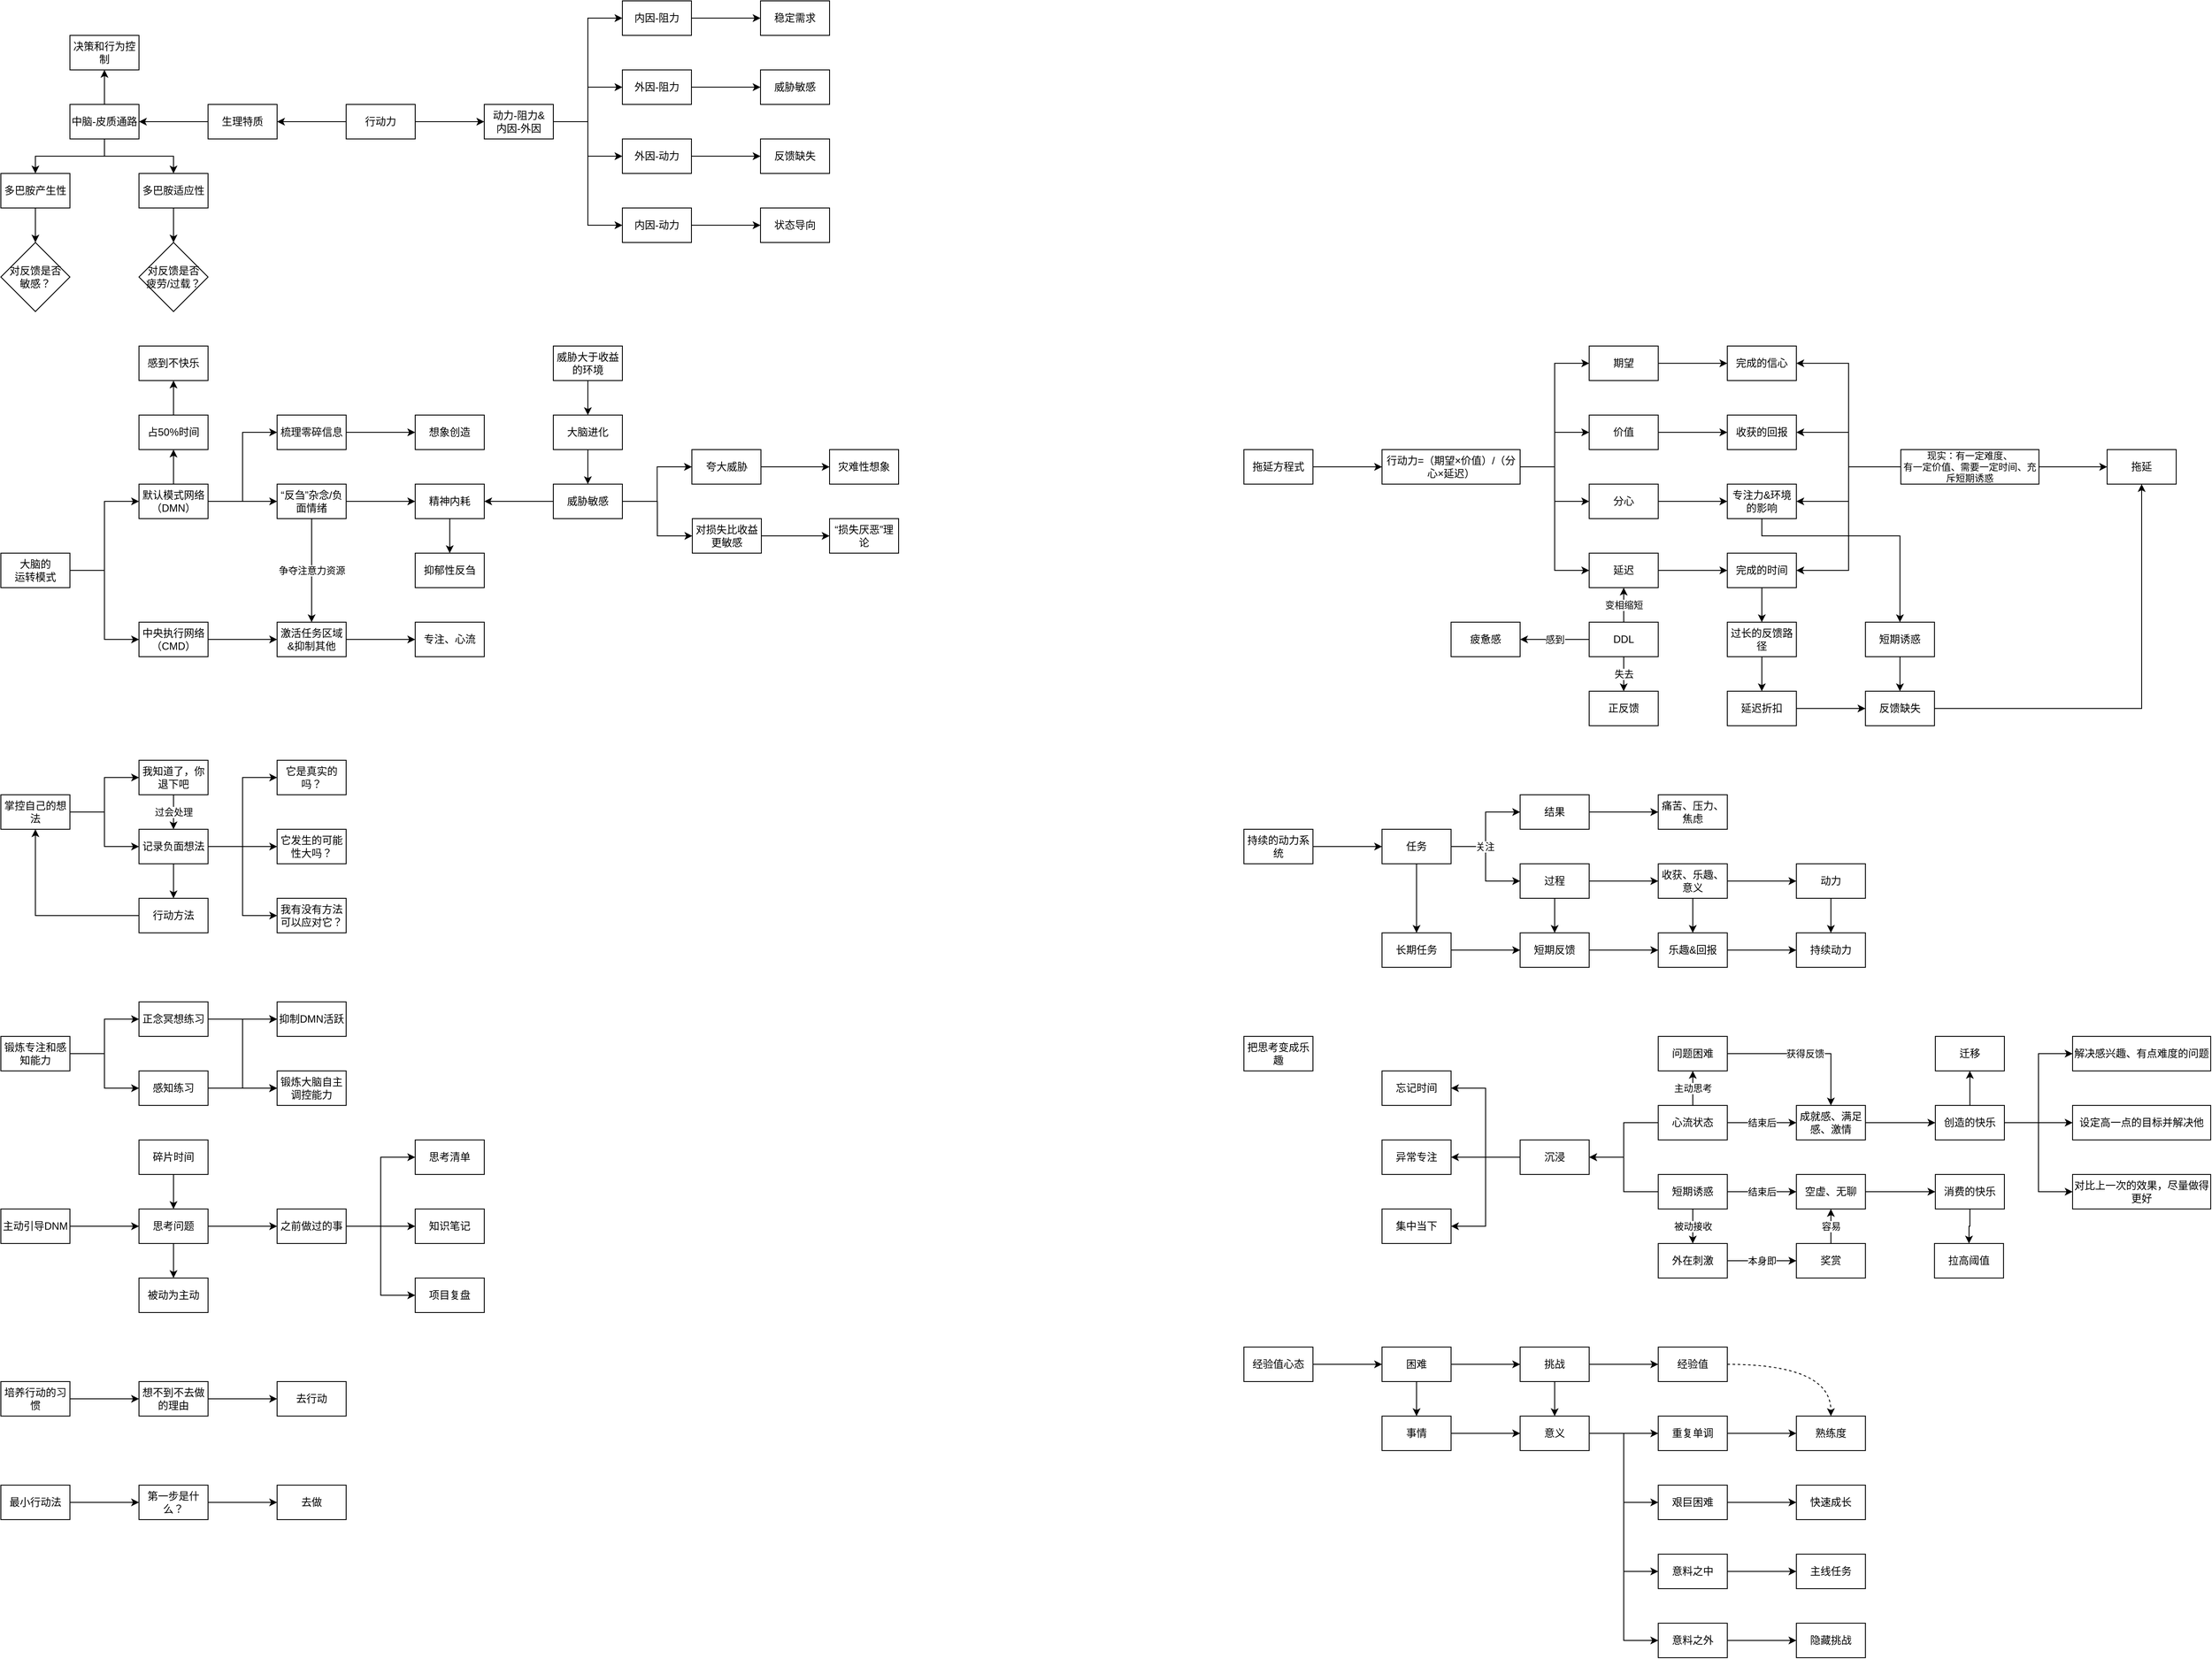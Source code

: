<mxfile version="24.2.1" type="github">
  <diagram name="第 1 页" id="MuDdyFz6Uz0_iKUM-lLz">
    <mxGraphModel dx="836" dy="465" grid="1" gridSize="10" guides="1" tooltips="1" connect="1" arrows="1" fold="1" page="1" pageScale="1" pageWidth="827" pageHeight="1169" math="0" shadow="0">
      <root>
        <mxCell id="0" />
        <mxCell id="1" parent="0" />
        <mxCell id="L5y41yA0uB5syiD4GcEw-6" style="edgeStyle=orthogonalEdgeStyle;rounded=0;orthogonalLoop=1;jettySize=auto;html=1;" parent="1" source="L5y41yA0uB5syiD4GcEw-1" target="L5y41yA0uB5syiD4GcEw-2" edge="1">
          <mxGeometry relative="1" as="geometry" />
        </mxCell>
        <mxCell id="L5y41yA0uB5syiD4GcEw-26" style="edgeStyle=orthogonalEdgeStyle;rounded=0;orthogonalLoop=1;jettySize=auto;html=1;" parent="1" source="L5y41yA0uB5syiD4GcEw-1" target="L5y41yA0uB5syiD4GcEw-25" edge="1">
          <mxGeometry relative="1" as="geometry" />
        </mxCell>
        <mxCell id="L5y41yA0uB5syiD4GcEw-1" value="行动力" style="rounded=0;whiteSpace=wrap;html=1;" parent="1" vertex="1">
          <mxGeometry x="520" y="160" width="80" height="40" as="geometry" />
        </mxCell>
        <mxCell id="L5y41yA0uB5syiD4GcEw-7" style="edgeStyle=orthogonalEdgeStyle;rounded=0;orthogonalLoop=1;jettySize=auto;html=1;entryX=1;entryY=0.5;entryDx=0;entryDy=0;" parent="1" source="L5y41yA0uB5syiD4GcEw-2" target="L5y41yA0uB5syiD4GcEw-3" edge="1">
          <mxGeometry relative="1" as="geometry" />
        </mxCell>
        <mxCell id="L5y41yA0uB5syiD4GcEw-2" value="生理特质" style="rounded=0;whiteSpace=wrap;html=1;" parent="1" vertex="1">
          <mxGeometry x="360" y="160" width="80" height="40" as="geometry" />
        </mxCell>
        <mxCell id="L5y41yA0uB5syiD4GcEw-5" style="edgeStyle=orthogonalEdgeStyle;rounded=0;orthogonalLoop=1;jettySize=auto;html=1;entryX=0.5;entryY=1;entryDx=0;entryDy=0;" parent="1" source="L5y41yA0uB5syiD4GcEw-3" target="L5y41yA0uB5syiD4GcEw-4" edge="1">
          <mxGeometry relative="1" as="geometry" />
        </mxCell>
        <mxCell id="L5y41yA0uB5syiD4GcEw-9" style="edgeStyle=orthogonalEdgeStyle;rounded=0;orthogonalLoop=1;jettySize=auto;html=1;entryX=0.5;entryY=0;entryDx=0;entryDy=0;" parent="1" source="L5y41yA0uB5syiD4GcEw-3" target="L5y41yA0uB5syiD4GcEw-8" edge="1">
          <mxGeometry relative="1" as="geometry" />
        </mxCell>
        <mxCell id="L5y41yA0uB5syiD4GcEw-11" style="edgeStyle=orthogonalEdgeStyle;rounded=0;orthogonalLoop=1;jettySize=auto;html=1;entryX=0.5;entryY=0;entryDx=0;entryDy=0;" parent="1" source="L5y41yA0uB5syiD4GcEw-3" target="L5y41yA0uB5syiD4GcEw-10" edge="1">
          <mxGeometry relative="1" as="geometry" />
        </mxCell>
        <mxCell id="L5y41yA0uB5syiD4GcEw-3" value="中脑-皮质通路" style="rounded=0;whiteSpace=wrap;html=1;" parent="1" vertex="1">
          <mxGeometry x="200" y="160" width="80" height="40" as="geometry" />
        </mxCell>
        <mxCell id="L5y41yA0uB5syiD4GcEw-4" value="决策和行为控制" style="rounded=0;whiteSpace=wrap;html=1;" parent="1" vertex="1">
          <mxGeometry x="200" y="80" width="80" height="40" as="geometry" />
        </mxCell>
        <mxCell id="L5y41yA0uB5syiD4GcEw-20" style="edgeStyle=orthogonalEdgeStyle;rounded=0;orthogonalLoop=1;jettySize=auto;html=1;entryX=0.5;entryY=0;entryDx=0;entryDy=0;" parent="1" source="L5y41yA0uB5syiD4GcEw-8" edge="1">
          <mxGeometry relative="1" as="geometry">
            <mxPoint x="160" y="320" as="targetPoint" />
          </mxGeometry>
        </mxCell>
        <mxCell id="L5y41yA0uB5syiD4GcEw-8" value="多巴胺产生性" style="rounded=0;whiteSpace=wrap;html=1;" parent="1" vertex="1">
          <mxGeometry x="120" y="240" width="80" height="40" as="geometry" />
        </mxCell>
        <mxCell id="L5y41yA0uB5syiD4GcEw-24" style="edgeStyle=orthogonalEdgeStyle;rounded=0;orthogonalLoop=1;jettySize=auto;html=1;entryX=0.5;entryY=0;entryDx=0;entryDy=0;" parent="1" source="L5y41yA0uB5syiD4GcEw-10" target="L5y41yA0uB5syiD4GcEw-23" edge="1">
          <mxGeometry relative="1" as="geometry" />
        </mxCell>
        <mxCell id="L5y41yA0uB5syiD4GcEw-10" value="多巴胺适应性" style="rounded=0;whiteSpace=wrap;html=1;" parent="1" vertex="1">
          <mxGeometry x="280" y="240" width="80" height="40" as="geometry" />
        </mxCell>
        <mxCell id="L5y41yA0uB5syiD4GcEw-22" value="对反馈是否&lt;br&gt;敏感？" style="rhombus;whiteSpace=wrap;html=1;" parent="1" vertex="1">
          <mxGeometry x="120" y="320" width="80" height="80" as="geometry" />
        </mxCell>
        <mxCell id="L5y41yA0uB5syiD4GcEw-23" value="对反馈是否&lt;br&gt;疲劳/过载？" style="rhombus;whiteSpace=wrap;html=1;" parent="1" vertex="1">
          <mxGeometry x="280" y="320" width="80" height="80" as="geometry" />
        </mxCell>
        <mxCell id="L5y41yA0uB5syiD4GcEw-31" style="edgeStyle=orthogonalEdgeStyle;rounded=0;orthogonalLoop=1;jettySize=auto;html=1;entryX=0;entryY=0.5;entryDx=0;entryDy=0;" parent="1" source="L5y41yA0uB5syiD4GcEw-25" target="L5y41yA0uB5syiD4GcEw-27" edge="1">
          <mxGeometry relative="1" as="geometry" />
        </mxCell>
        <mxCell id="L5y41yA0uB5syiD4GcEw-32" style="edgeStyle=orthogonalEdgeStyle;rounded=0;orthogonalLoop=1;jettySize=auto;html=1;entryX=0;entryY=0.5;entryDx=0;entryDy=0;" parent="1" source="L5y41yA0uB5syiD4GcEw-25" target="L5y41yA0uB5syiD4GcEw-28" edge="1">
          <mxGeometry relative="1" as="geometry" />
        </mxCell>
        <mxCell id="L5y41yA0uB5syiD4GcEw-33" style="edgeStyle=orthogonalEdgeStyle;rounded=0;orthogonalLoop=1;jettySize=auto;html=1;entryX=0;entryY=0.5;entryDx=0;entryDy=0;" parent="1" source="L5y41yA0uB5syiD4GcEw-25" target="L5y41yA0uB5syiD4GcEw-29" edge="1">
          <mxGeometry relative="1" as="geometry" />
        </mxCell>
        <mxCell id="L5y41yA0uB5syiD4GcEw-34" style="edgeStyle=orthogonalEdgeStyle;rounded=0;orthogonalLoop=1;jettySize=auto;html=1;entryX=0;entryY=0.5;entryDx=0;entryDy=0;" parent="1" source="L5y41yA0uB5syiD4GcEw-25" target="L5y41yA0uB5syiD4GcEw-30" edge="1">
          <mxGeometry relative="1" as="geometry" />
        </mxCell>
        <mxCell id="L5y41yA0uB5syiD4GcEw-25" value="动力-阻力&amp;amp;&lt;br&gt;内因-外因" style="rounded=0;whiteSpace=wrap;html=1;" parent="1" vertex="1">
          <mxGeometry x="680" y="160" width="80" height="40" as="geometry" />
        </mxCell>
        <mxCell id="L5y41yA0uB5syiD4GcEw-36" style="edgeStyle=orthogonalEdgeStyle;rounded=0;orthogonalLoop=1;jettySize=auto;html=1;entryX=0;entryY=0.5;entryDx=0;entryDy=0;" parent="1" source="L5y41yA0uB5syiD4GcEw-27" target="L5y41yA0uB5syiD4GcEw-35" edge="1">
          <mxGeometry relative="1" as="geometry" />
        </mxCell>
        <mxCell id="L5y41yA0uB5syiD4GcEw-27" value="内因-阻力" style="rounded=0;whiteSpace=wrap;html=1;" parent="1" vertex="1">
          <mxGeometry x="840" y="40" width="80" height="40" as="geometry" />
        </mxCell>
        <mxCell id="L5y41yA0uB5syiD4GcEw-38" style="edgeStyle=orthogonalEdgeStyle;rounded=0;orthogonalLoop=1;jettySize=auto;html=1;" parent="1" source="L5y41yA0uB5syiD4GcEw-28" target="L5y41yA0uB5syiD4GcEw-37" edge="1">
          <mxGeometry relative="1" as="geometry" />
        </mxCell>
        <mxCell id="L5y41yA0uB5syiD4GcEw-28" value="外因-阻力" style="rounded=0;whiteSpace=wrap;html=1;" parent="1" vertex="1">
          <mxGeometry x="840" y="120" width="80" height="40" as="geometry" />
        </mxCell>
        <mxCell id="L5y41yA0uB5syiD4GcEw-40" style="edgeStyle=orthogonalEdgeStyle;rounded=0;orthogonalLoop=1;jettySize=auto;html=1;" parent="1" source="L5y41yA0uB5syiD4GcEw-29" target="L5y41yA0uB5syiD4GcEw-39" edge="1">
          <mxGeometry relative="1" as="geometry" />
        </mxCell>
        <mxCell id="L5y41yA0uB5syiD4GcEw-29" value="外因-动力" style="rounded=0;whiteSpace=wrap;html=1;" parent="1" vertex="1">
          <mxGeometry x="840" y="200" width="80" height="40" as="geometry" />
        </mxCell>
        <mxCell id="L5y41yA0uB5syiD4GcEw-42" style="edgeStyle=orthogonalEdgeStyle;rounded=0;orthogonalLoop=1;jettySize=auto;html=1;" parent="1" source="L5y41yA0uB5syiD4GcEw-30" target="L5y41yA0uB5syiD4GcEw-41" edge="1">
          <mxGeometry relative="1" as="geometry" />
        </mxCell>
        <mxCell id="L5y41yA0uB5syiD4GcEw-30" value="内因-动力" style="rounded=0;whiteSpace=wrap;html=1;" parent="1" vertex="1">
          <mxGeometry x="840" y="280" width="80" height="40" as="geometry" />
        </mxCell>
        <mxCell id="L5y41yA0uB5syiD4GcEw-35" value="稳定需求" style="rounded=0;whiteSpace=wrap;html=1;" parent="1" vertex="1">
          <mxGeometry x="1000" y="40" width="80" height="40" as="geometry" />
        </mxCell>
        <mxCell id="L5y41yA0uB5syiD4GcEw-37" value="威胁敏感" style="rounded=0;whiteSpace=wrap;html=1;" parent="1" vertex="1">
          <mxGeometry x="1000" y="120" width="80" height="40" as="geometry" />
        </mxCell>
        <mxCell id="L5y41yA0uB5syiD4GcEw-39" value="反馈缺失" style="rounded=0;whiteSpace=wrap;html=1;" parent="1" vertex="1">
          <mxGeometry x="1000" y="200" width="80" height="40" as="geometry" />
        </mxCell>
        <mxCell id="L5y41yA0uB5syiD4GcEw-41" value="状态导向" style="rounded=0;whiteSpace=wrap;html=1;" parent="1" vertex="1">
          <mxGeometry x="1000" y="280" width="80" height="40" as="geometry" />
        </mxCell>
        <mxCell id="L5y41yA0uB5syiD4GcEw-79" style="edgeStyle=orthogonalEdgeStyle;rounded=0;orthogonalLoop=1;jettySize=auto;html=1;entryX=0.5;entryY=1;entryDx=0;entryDy=0;" parent="1" source="L5y41yA0uB5syiD4GcEw-44" target="L5y41yA0uB5syiD4GcEw-78" edge="1">
          <mxGeometry relative="1" as="geometry" />
        </mxCell>
        <mxCell id="L5y41yA0uB5syiD4GcEw-44" value="占50%时间" style="rounded=0;whiteSpace=wrap;html=1;" parent="1" vertex="1">
          <mxGeometry x="280" y="520" width="80" height="40" as="geometry" />
        </mxCell>
        <mxCell id="L5y41yA0uB5syiD4GcEw-51" style="edgeStyle=orthogonalEdgeStyle;rounded=0;orthogonalLoop=1;jettySize=auto;html=1;" parent="1" source="L5y41yA0uB5syiD4GcEw-46" target="L5y41yA0uB5syiD4GcEw-48" edge="1">
          <mxGeometry relative="1" as="geometry">
            <Array as="points">
              <mxPoint x="240" y="700" />
              <mxPoint x="240" y="620" />
            </Array>
          </mxGeometry>
        </mxCell>
        <mxCell id="L5y41yA0uB5syiD4GcEw-52" style="edgeStyle=orthogonalEdgeStyle;rounded=0;orthogonalLoop=1;jettySize=auto;html=1;entryX=0;entryY=0.5;entryDx=0;entryDy=0;" parent="1" source="L5y41yA0uB5syiD4GcEw-46" target="L5y41yA0uB5syiD4GcEw-49" edge="1">
          <mxGeometry relative="1" as="geometry" />
        </mxCell>
        <mxCell id="L5y41yA0uB5syiD4GcEw-46" value="&lt;span style=&quot;text-align: left;&quot;&gt;大脑的&lt;br&gt;运转模式&lt;/span&gt;" style="rounded=0;whiteSpace=wrap;html=1;" parent="1" vertex="1">
          <mxGeometry x="120" y="680" width="80" height="40" as="geometry" />
        </mxCell>
        <mxCell id="L5y41yA0uB5syiD4GcEw-66" style="edgeStyle=orthogonalEdgeStyle;rounded=0;orthogonalLoop=1;jettySize=auto;html=1;" parent="1" source="L5y41yA0uB5syiD4GcEw-47" target="L5y41yA0uB5syiD4GcEw-65" edge="1">
          <mxGeometry relative="1" as="geometry" />
        </mxCell>
        <mxCell id="L5y41yA0uB5syiD4GcEw-47" value="&lt;div style=&quot;text-align: left;&quot;&gt;&lt;span style=&quot;background-color: initial;&quot;&gt;梳理零碎信息&lt;/span&gt;&lt;/div&gt;" style="rounded=0;whiteSpace=wrap;html=1;" parent="1" vertex="1">
          <mxGeometry x="440" y="520" width="80" height="40" as="geometry" />
        </mxCell>
        <mxCell id="L5y41yA0uB5syiD4GcEw-53" style="edgeStyle=orthogonalEdgeStyle;rounded=0;orthogonalLoop=1;jettySize=auto;html=1;entryX=0;entryY=0.5;entryDx=0;entryDy=0;" parent="1" source="L5y41yA0uB5syiD4GcEw-48" target="L5y41yA0uB5syiD4GcEw-47" edge="1">
          <mxGeometry relative="1" as="geometry" />
        </mxCell>
        <mxCell id="L5y41yA0uB5syiD4GcEw-58" style="edgeStyle=orthogonalEdgeStyle;rounded=0;orthogonalLoop=1;jettySize=auto;html=1;entryX=0;entryY=0.5;entryDx=0;entryDy=0;" parent="1" source="L5y41yA0uB5syiD4GcEw-48" target="L5y41yA0uB5syiD4GcEw-55" edge="1">
          <mxGeometry relative="1" as="geometry" />
        </mxCell>
        <mxCell id="L5y41yA0uB5syiD4GcEw-64" value="" style="edgeStyle=orthogonalEdgeStyle;rounded=0;orthogonalLoop=1;jettySize=auto;html=1;" parent="1" source="L5y41yA0uB5syiD4GcEw-48" target="L5y41yA0uB5syiD4GcEw-44" edge="1">
          <mxGeometry relative="1" as="geometry" />
        </mxCell>
        <mxCell id="L5y41yA0uB5syiD4GcEw-48" value="&lt;div style=&quot;&quot;&gt;&lt;span style=&quot;background-color: initial;&quot;&gt;默认模式网络（DMN）&lt;/span&gt;&lt;/div&gt;" style="rounded=0;whiteSpace=wrap;html=1;align=center;" parent="1" vertex="1">
          <mxGeometry x="280" y="600" width="80" height="40" as="geometry" />
        </mxCell>
        <mxCell id="L5y41yA0uB5syiD4GcEw-54" style="edgeStyle=orthogonalEdgeStyle;rounded=0;orthogonalLoop=1;jettySize=auto;html=1;entryX=0;entryY=0.5;entryDx=0;entryDy=0;" parent="1" source="L5y41yA0uB5syiD4GcEw-49" target="L5y41yA0uB5syiD4GcEw-50" edge="1">
          <mxGeometry relative="1" as="geometry" />
        </mxCell>
        <mxCell id="L5y41yA0uB5syiD4GcEw-49" value="&lt;div style=&quot;&quot;&gt;&lt;span style=&quot;background-color: initial;&quot;&gt;中央执行网络&lt;br&gt;（CMD）&lt;/span&gt;&lt;/div&gt;" style="rounded=0;whiteSpace=wrap;html=1;align=center;" parent="1" vertex="1">
          <mxGeometry x="280" y="760" width="80" height="40" as="geometry" />
        </mxCell>
        <mxCell id="L5y41yA0uB5syiD4GcEw-63" style="edgeStyle=orthogonalEdgeStyle;rounded=0;orthogonalLoop=1;jettySize=auto;html=1;" parent="1" source="L5y41yA0uB5syiD4GcEw-50" target="L5y41yA0uB5syiD4GcEw-61" edge="1">
          <mxGeometry relative="1" as="geometry" />
        </mxCell>
        <mxCell id="L5y41yA0uB5syiD4GcEw-50" value="&lt;div style=&quot;&quot;&gt;&lt;span style=&quot;background-color: initial;&quot;&gt;激活任务区域&amp;amp;抑制其他&lt;/span&gt;&lt;/div&gt;" style="rounded=0;whiteSpace=wrap;html=1;align=center;" parent="1" vertex="1">
          <mxGeometry x="440" y="760" width="80" height="40" as="geometry" />
        </mxCell>
        <mxCell id="L5y41yA0uB5syiD4GcEw-60" style="edgeStyle=orthogonalEdgeStyle;rounded=0;orthogonalLoop=1;jettySize=auto;html=1;" parent="1" source="L5y41yA0uB5syiD4GcEw-55" target="L5y41yA0uB5syiD4GcEw-59" edge="1">
          <mxGeometry relative="1" as="geometry" />
        </mxCell>
        <mxCell id="L5y41yA0uB5syiD4GcEw-67" value="争夺注意力资源" style="edgeStyle=orthogonalEdgeStyle;rounded=0;orthogonalLoop=1;jettySize=auto;html=1;" parent="1" source="L5y41yA0uB5syiD4GcEw-55" target="L5y41yA0uB5syiD4GcEw-50" edge="1">
          <mxGeometry relative="1" as="geometry" />
        </mxCell>
        <mxCell id="L5y41yA0uB5syiD4GcEw-55" value="&lt;div style=&quot;&quot;&gt;“反刍”杂念/负面情绪&lt;br&gt;&lt;/div&gt;" style="rounded=0;whiteSpace=wrap;html=1;align=center;" parent="1" vertex="1">
          <mxGeometry x="440" y="600" width="80" height="40" as="geometry" />
        </mxCell>
        <mxCell id="L5y41yA0uB5syiD4GcEw-87" style="edgeStyle=orthogonalEdgeStyle;rounded=0;orthogonalLoop=1;jettySize=auto;html=1;entryX=0.5;entryY=0;entryDx=0;entryDy=0;" parent="1" source="L5y41yA0uB5syiD4GcEw-59" target="L5y41yA0uB5syiD4GcEw-85" edge="1">
          <mxGeometry relative="1" as="geometry" />
        </mxCell>
        <mxCell id="L5y41yA0uB5syiD4GcEw-59" value="&lt;div style=&quot;&quot;&gt;精神内耗&lt;br&gt;&lt;/div&gt;" style="rounded=0;whiteSpace=wrap;html=1;align=center;" parent="1" vertex="1">
          <mxGeometry x="600" y="600" width="80" height="40" as="geometry" />
        </mxCell>
        <mxCell id="L5y41yA0uB5syiD4GcEw-61" value="&lt;div style=&quot;&quot;&gt;专注、心流&lt;/div&gt;" style="rounded=0;whiteSpace=wrap;html=1;align=center;" parent="1" vertex="1">
          <mxGeometry x="600" y="760" width="80" height="40" as="geometry" />
        </mxCell>
        <mxCell id="L5y41yA0uB5syiD4GcEw-65" value="&lt;div style=&quot;text-align: left;&quot;&gt;&lt;span style=&quot;background-color: initial;&quot;&gt;想象创造&lt;/span&gt;&lt;/div&gt;" style="rounded=0;whiteSpace=wrap;html=1;" parent="1" vertex="1">
          <mxGeometry x="600" y="520" width="80" height="40" as="geometry" />
        </mxCell>
        <mxCell id="L5y41yA0uB5syiD4GcEw-69" style="edgeStyle=orthogonalEdgeStyle;rounded=0;orthogonalLoop=1;jettySize=auto;html=1;entryX=1;entryY=0.5;entryDx=0;entryDy=0;" parent="1" source="L5y41yA0uB5syiD4GcEw-68" target="L5y41yA0uB5syiD4GcEw-59" edge="1">
          <mxGeometry relative="1" as="geometry" />
        </mxCell>
        <mxCell id="L5y41yA0uB5syiD4GcEw-76" style="edgeStyle=orthogonalEdgeStyle;rounded=0;orthogonalLoop=1;jettySize=auto;html=1;entryX=0;entryY=0.5;entryDx=0;entryDy=0;" parent="1" source="L5y41yA0uB5syiD4GcEw-68" target="L5y41yA0uB5syiD4GcEw-70" edge="1">
          <mxGeometry relative="1" as="geometry" />
        </mxCell>
        <mxCell id="L5y41yA0uB5syiD4GcEw-77" style="edgeStyle=orthogonalEdgeStyle;rounded=0;orthogonalLoop=1;jettySize=auto;html=1;entryX=0;entryY=0.5;entryDx=0;entryDy=0;" parent="1" source="L5y41yA0uB5syiD4GcEw-68" target="L5y41yA0uB5syiD4GcEw-75" edge="1">
          <mxGeometry relative="1" as="geometry" />
        </mxCell>
        <mxCell id="L5y41yA0uB5syiD4GcEw-68" value="&lt;div style=&quot;&quot;&gt;威胁敏感&lt;br&gt;&lt;/div&gt;" style="rounded=0;whiteSpace=wrap;html=1;align=center;" parent="1" vertex="1">
          <mxGeometry x="760" y="600" width="80" height="40" as="geometry" />
        </mxCell>
        <mxCell id="L5y41yA0uB5syiD4GcEw-84" value="" style="edgeStyle=orthogonalEdgeStyle;rounded=0;orthogonalLoop=1;jettySize=auto;html=1;" parent="1" source="L5y41yA0uB5syiD4GcEw-70" target="L5y41yA0uB5syiD4GcEw-83" edge="1">
          <mxGeometry relative="1" as="geometry" />
        </mxCell>
        <mxCell id="L5y41yA0uB5syiD4GcEw-70" value="&lt;div style=&quot;&quot;&gt;夸大威胁&lt;/div&gt;" style="rounded=0;whiteSpace=wrap;html=1;align=center;" parent="1" vertex="1">
          <mxGeometry x="920.5" y="560" width="80" height="40" as="geometry" />
        </mxCell>
        <mxCell id="L5y41yA0uB5syiD4GcEw-74" style="edgeStyle=orthogonalEdgeStyle;rounded=0;orthogonalLoop=1;jettySize=auto;html=1;entryX=0.5;entryY=0;entryDx=0;entryDy=0;" parent="1" source="L5y41yA0uB5syiD4GcEw-71" target="L5y41yA0uB5syiD4GcEw-68" edge="1">
          <mxGeometry relative="1" as="geometry" />
        </mxCell>
        <mxCell id="L5y41yA0uB5syiD4GcEw-71" value="大脑进化" style="rounded=0;whiteSpace=wrap;html=1;align=center;" parent="1" vertex="1">
          <mxGeometry x="760" y="520" width="80" height="40" as="geometry" />
        </mxCell>
        <mxCell id="L5y41yA0uB5syiD4GcEw-73" style="edgeStyle=orthogonalEdgeStyle;rounded=0;orthogonalLoop=1;jettySize=auto;html=1;entryX=0.5;entryY=0;entryDx=0;entryDy=0;" parent="1" source="L5y41yA0uB5syiD4GcEw-72" target="L5y41yA0uB5syiD4GcEw-71" edge="1">
          <mxGeometry relative="1" as="geometry" />
        </mxCell>
        <mxCell id="L5y41yA0uB5syiD4GcEw-72" value="威胁大于收益的环境" style="rounded=0;whiteSpace=wrap;html=1;align=center;" parent="1" vertex="1">
          <mxGeometry x="760" y="440" width="80" height="40" as="geometry" />
        </mxCell>
        <mxCell id="L5y41yA0uB5syiD4GcEw-81" style="edgeStyle=orthogonalEdgeStyle;rounded=0;orthogonalLoop=1;jettySize=auto;html=1;entryX=0;entryY=0.5;entryDx=0;entryDy=0;" parent="1" source="L5y41yA0uB5syiD4GcEw-75" target="L5y41yA0uB5syiD4GcEw-80" edge="1">
          <mxGeometry relative="1" as="geometry" />
        </mxCell>
        <mxCell id="L5y41yA0uB5syiD4GcEw-75" value="&lt;div style=&quot;&quot;&gt;对损失比收益更敏感&lt;/div&gt;" style="rounded=0;whiteSpace=wrap;html=1;align=center;" parent="1" vertex="1">
          <mxGeometry x="921" y="640" width="80" height="40" as="geometry" />
        </mxCell>
        <mxCell id="L5y41yA0uB5syiD4GcEw-78" value="感到不快乐" style="rounded=0;whiteSpace=wrap;html=1;" parent="1" vertex="1">
          <mxGeometry x="280" y="440" width="80" height="40" as="geometry" />
        </mxCell>
        <mxCell id="L5y41yA0uB5syiD4GcEw-80" value="&lt;div style=&quot;&quot;&gt;“损失厌恶”理论&lt;/div&gt;" style="rounded=0;whiteSpace=wrap;html=1;align=center;" parent="1" vertex="1">
          <mxGeometry x="1080" y="640" width="80" height="40" as="geometry" />
        </mxCell>
        <mxCell id="L5y41yA0uB5syiD4GcEw-83" value="&lt;div style=&quot;&quot;&gt;灾难性想象&lt;/div&gt;" style="rounded=0;whiteSpace=wrap;html=1;align=center;" parent="1" vertex="1">
          <mxGeometry x="1080" y="560" width="80" height="40" as="geometry" />
        </mxCell>
        <mxCell id="L5y41yA0uB5syiD4GcEw-85" value="&lt;div style=&quot;&quot;&gt;抑郁性反刍&lt;br&gt;&lt;/div&gt;" style="rounded=0;whiteSpace=wrap;html=1;align=center;" parent="1" vertex="1">
          <mxGeometry x="600" y="680" width="80" height="40" as="geometry" />
        </mxCell>
        <mxCell id="3quI_XcMpVdw5dfbe4QB-11" style="edgeStyle=orthogonalEdgeStyle;rounded=0;orthogonalLoop=1;jettySize=auto;html=1;" parent="1" source="3quI_XcMpVdw5dfbe4QB-1" target="3quI_XcMpVdw5dfbe4QB-2" edge="1">
          <mxGeometry relative="1" as="geometry" />
        </mxCell>
        <mxCell id="3quI_XcMpVdw5dfbe4QB-12" style="edgeStyle=orthogonalEdgeStyle;rounded=0;orthogonalLoop=1;jettySize=auto;html=1;entryX=0;entryY=0.5;entryDx=0;entryDy=0;" parent="1" source="3quI_XcMpVdw5dfbe4QB-1" target="3quI_XcMpVdw5dfbe4QB-3" edge="1">
          <mxGeometry relative="1" as="geometry" />
        </mxCell>
        <mxCell id="3quI_XcMpVdw5dfbe4QB-1" value="&lt;div style=&quot;&quot;&gt;&lt;span style=&quot;background-color: initial;&quot;&gt;掌控自己的想法&lt;/span&gt;&lt;/div&gt;" style="rounded=0;whiteSpace=wrap;html=1;align=center;" parent="1" vertex="1">
          <mxGeometry x="120" y="960" width="80" height="40" as="geometry" />
        </mxCell>
        <mxCell id="3quI_XcMpVdw5dfbe4QB-4" value="过会处理" style="edgeStyle=orthogonalEdgeStyle;rounded=0;orthogonalLoop=1;jettySize=auto;html=1;entryX=0.5;entryY=0;entryDx=0;entryDy=0;" parent="1" source="3quI_XcMpVdw5dfbe4QB-2" target="3quI_XcMpVdw5dfbe4QB-3" edge="1">
          <mxGeometry relative="1" as="geometry" />
        </mxCell>
        <mxCell id="3quI_XcMpVdw5dfbe4QB-2" value="&lt;div style=&quot;&quot;&gt;&lt;span style=&quot;background-color: initial;&quot;&gt;我知道了，你退下吧&lt;/span&gt;&lt;/div&gt;" style="rounded=0;whiteSpace=wrap;html=1;align=center;" parent="1" vertex="1">
          <mxGeometry x="280" y="920" width="80" height="40" as="geometry" />
        </mxCell>
        <mxCell id="3quI_XcMpVdw5dfbe4QB-8" style="edgeStyle=orthogonalEdgeStyle;rounded=0;orthogonalLoop=1;jettySize=auto;html=1;entryX=0;entryY=0.5;entryDx=0;entryDy=0;" parent="1" source="3quI_XcMpVdw5dfbe4QB-3" target="3quI_XcMpVdw5dfbe4QB-6" edge="1">
          <mxGeometry relative="1" as="geometry" />
        </mxCell>
        <mxCell id="3quI_XcMpVdw5dfbe4QB-9" style="edgeStyle=orthogonalEdgeStyle;rounded=0;orthogonalLoop=1;jettySize=auto;html=1;" parent="1" source="3quI_XcMpVdw5dfbe4QB-3" target="3quI_XcMpVdw5dfbe4QB-5" edge="1">
          <mxGeometry relative="1" as="geometry" />
        </mxCell>
        <mxCell id="3quI_XcMpVdw5dfbe4QB-10" style="edgeStyle=orthogonalEdgeStyle;rounded=0;orthogonalLoop=1;jettySize=auto;html=1;entryX=0;entryY=0.5;entryDx=0;entryDy=0;" parent="1" source="3quI_XcMpVdw5dfbe4QB-3" target="3quI_XcMpVdw5dfbe4QB-7" edge="1">
          <mxGeometry relative="1" as="geometry" />
        </mxCell>
        <mxCell id="3quI_XcMpVdw5dfbe4QB-14" style="edgeStyle=orthogonalEdgeStyle;rounded=0;orthogonalLoop=1;jettySize=auto;html=1;entryX=0.5;entryY=0;entryDx=0;entryDy=0;" parent="1" source="3quI_XcMpVdw5dfbe4QB-3" target="3quI_XcMpVdw5dfbe4QB-13" edge="1">
          <mxGeometry relative="1" as="geometry" />
        </mxCell>
        <mxCell id="3quI_XcMpVdw5dfbe4QB-3" value="&lt;div style=&quot;&quot;&gt;记录负面想法&lt;/div&gt;" style="rounded=0;whiteSpace=wrap;html=1;align=center;" parent="1" vertex="1">
          <mxGeometry x="280" y="1000" width="80" height="40" as="geometry" />
        </mxCell>
        <mxCell id="3quI_XcMpVdw5dfbe4QB-5" value="&lt;div style=&quot;&quot;&gt;它发生的可能性大吗？&lt;/div&gt;" style="rounded=0;whiteSpace=wrap;html=1;align=center;" parent="1" vertex="1">
          <mxGeometry x="440" y="1000" width="80" height="40" as="geometry" />
        </mxCell>
        <mxCell id="3quI_XcMpVdw5dfbe4QB-6" value="&lt;div style=&quot;&quot;&gt;它是真实的吗？&lt;/div&gt;" style="rounded=0;whiteSpace=wrap;html=1;align=center;" parent="1" vertex="1">
          <mxGeometry x="440" y="920" width="80" height="40" as="geometry" />
        </mxCell>
        <mxCell id="3quI_XcMpVdw5dfbe4QB-7" value="&lt;div style=&quot;&quot;&gt;我有没有方法可以应对它？&lt;/div&gt;" style="rounded=0;whiteSpace=wrap;html=1;align=center;" parent="1" vertex="1">
          <mxGeometry x="440" y="1080" width="80" height="40" as="geometry" />
        </mxCell>
        <mxCell id="3quI_XcMpVdw5dfbe4QB-15" style="edgeStyle=orthogonalEdgeStyle;rounded=0;orthogonalLoop=1;jettySize=auto;html=1;entryX=0.5;entryY=1;entryDx=0;entryDy=0;" parent="1" source="3quI_XcMpVdw5dfbe4QB-13" target="3quI_XcMpVdw5dfbe4QB-1" edge="1">
          <mxGeometry relative="1" as="geometry" />
        </mxCell>
        <mxCell id="3quI_XcMpVdw5dfbe4QB-13" value="&lt;div style=&quot;&quot;&gt;行动方法&lt;/div&gt;" style="rounded=0;whiteSpace=wrap;html=1;align=center;" parent="1" vertex="1">
          <mxGeometry x="280" y="1080" width="80" height="40" as="geometry" />
        </mxCell>
        <mxCell id="3quI_XcMpVdw5dfbe4QB-19" style="edgeStyle=orthogonalEdgeStyle;rounded=0;orthogonalLoop=1;jettySize=auto;html=1;entryX=0;entryY=0.5;entryDx=0;entryDy=0;" parent="1" source="3quI_XcMpVdw5dfbe4QB-16" target="3quI_XcMpVdw5dfbe4QB-17" edge="1">
          <mxGeometry relative="1" as="geometry" />
        </mxCell>
        <mxCell id="3quI_XcMpVdw5dfbe4QB-20" style="edgeStyle=orthogonalEdgeStyle;rounded=0;orthogonalLoop=1;jettySize=auto;html=1;entryX=0;entryY=0.5;entryDx=0;entryDy=0;" parent="1" source="3quI_XcMpVdw5dfbe4QB-16" target="3quI_XcMpVdw5dfbe4QB-18" edge="1">
          <mxGeometry relative="1" as="geometry" />
        </mxCell>
        <mxCell id="3quI_XcMpVdw5dfbe4QB-16" value="&lt;div style=&quot;&quot;&gt;锻炼专注和感知能力&lt;br&gt;&lt;/div&gt;" style="rounded=0;whiteSpace=wrap;html=1;align=center;" parent="1" vertex="1">
          <mxGeometry x="120" y="1240" width="80" height="40" as="geometry" />
        </mxCell>
        <mxCell id="3quI_XcMpVdw5dfbe4QB-23" style="edgeStyle=orthogonalEdgeStyle;rounded=0;orthogonalLoop=1;jettySize=auto;html=1;" parent="1" source="3quI_XcMpVdw5dfbe4QB-17" target="3quI_XcMpVdw5dfbe4QB-21" edge="1">
          <mxGeometry relative="1" as="geometry" />
        </mxCell>
        <mxCell id="3quI_XcMpVdw5dfbe4QB-26" style="edgeStyle=orthogonalEdgeStyle;rounded=0;orthogonalLoop=1;jettySize=auto;html=1;entryX=0;entryY=0.5;entryDx=0;entryDy=0;" parent="1" source="3quI_XcMpVdw5dfbe4QB-17" target="3quI_XcMpVdw5dfbe4QB-22" edge="1">
          <mxGeometry relative="1" as="geometry" />
        </mxCell>
        <mxCell id="3quI_XcMpVdw5dfbe4QB-17" value="&lt;div style=&quot;&quot;&gt;正念冥想练习&lt;br&gt;&lt;/div&gt;" style="rounded=0;whiteSpace=wrap;html=1;align=center;" parent="1" vertex="1">
          <mxGeometry x="280" y="1200" width="80" height="40" as="geometry" />
        </mxCell>
        <mxCell id="3quI_XcMpVdw5dfbe4QB-24" style="edgeStyle=orthogonalEdgeStyle;rounded=0;orthogonalLoop=1;jettySize=auto;html=1;" parent="1" source="3quI_XcMpVdw5dfbe4QB-18" target="3quI_XcMpVdw5dfbe4QB-22" edge="1">
          <mxGeometry relative="1" as="geometry" />
        </mxCell>
        <mxCell id="3quI_XcMpVdw5dfbe4QB-25" style="edgeStyle=orthogonalEdgeStyle;rounded=0;orthogonalLoop=1;jettySize=auto;html=1;entryX=0;entryY=0.5;entryDx=0;entryDy=0;" parent="1" source="3quI_XcMpVdw5dfbe4QB-18" target="3quI_XcMpVdw5dfbe4QB-21" edge="1">
          <mxGeometry relative="1" as="geometry" />
        </mxCell>
        <mxCell id="3quI_XcMpVdw5dfbe4QB-18" value="&lt;div style=&quot;&quot;&gt;感知练习&lt;br&gt;&lt;/div&gt;" style="rounded=0;whiteSpace=wrap;html=1;align=center;" parent="1" vertex="1">
          <mxGeometry x="280" y="1280" width="80" height="40" as="geometry" />
        </mxCell>
        <mxCell id="3quI_XcMpVdw5dfbe4QB-21" value="&lt;div style=&quot;&quot;&gt;抑制DMN活跃&lt;br&gt;&lt;/div&gt;" style="rounded=0;whiteSpace=wrap;html=1;align=center;" parent="1" vertex="1">
          <mxGeometry x="440" y="1200" width="80" height="40" as="geometry" />
        </mxCell>
        <mxCell id="3quI_XcMpVdw5dfbe4QB-22" value="&lt;div style=&quot;&quot;&gt;锻炼大脑自主调控能力&lt;br&gt;&lt;/div&gt;" style="rounded=0;whiteSpace=wrap;html=1;align=center;" parent="1" vertex="1">
          <mxGeometry x="440" y="1280" width="80" height="40" as="geometry" />
        </mxCell>
        <mxCell id="3quI_XcMpVdw5dfbe4QB-30" style="edgeStyle=orthogonalEdgeStyle;rounded=0;orthogonalLoop=1;jettySize=auto;html=1;entryX=0;entryY=0.5;entryDx=0;entryDy=0;" parent="1" source="3quI_XcMpVdw5dfbe4QB-28" target="3quI_XcMpVdw5dfbe4QB-29" edge="1">
          <mxGeometry relative="1" as="geometry" />
        </mxCell>
        <mxCell id="3quI_XcMpVdw5dfbe4QB-28" value="&lt;div style=&quot;&quot;&gt;主动引导DNM&lt;br&gt;&lt;/div&gt;" style="rounded=0;whiteSpace=wrap;html=1;align=center;" parent="1" vertex="1">
          <mxGeometry x="120" y="1440" width="80" height="40" as="geometry" />
        </mxCell>
        <mxCell id="3quI_XcMpVdw5dfbe4QB-32" style="edgeStyle=orthogonalEdgeStyle;rounded=0;orthogonalLoop=1;jettySize=auto;html=1;" parent="1" source="3quI_XcMpVdw5dfbe4QB-29" target="3quI_XcMpVdw5dfbe4QB-31" edge="1">
          <mxGeometry relative="1" as="geometry" />
        </mxCell>
        <mxCell id="3quI_XcMpVdw5dfbe4QB-40" style="edgeStyle=orthogonalEdgeStyle;rounded=0;orthogonalLoop=1;jettySize=auto;html=1;" parent="1" source="3quI_XcMpVdw5dfbe4QB-29" target="3quI_XcMpVdw5dfbe4QB-39" edge="1">
          <mxGeometry relative="1" as="geometry" />
        </mxCell>
        <mxCell id="3quI_XcMpVdw5dfbe4QB-29" value="&lt;div style=&quot;&quot;&gt;思考问题&lt;br&gt;&lt;/div&gt;" style="rounded=0;whiteSpace=wrap;html=1;align=center;" parent="1" vertex="1">
          <mxGeometry x="280" y="1440" width="80" height="40" as="geometry" />
        </mxCell>
        <mxCell id="3quI_XcMpVdw5dfbe4QB-31" value="&lt;div style=&quot;&quot;&gt;被动为主动&lt;br&gt;&lt;/div&gt;" style="rounded=0;whiteSpace=wrap;html=1;align=center;" parent="1" vertex="1">
          <mxGeometry x="280" y="1520" width="80" height="40" as="geometry" />
        </mxCell>
        <mxCell id="3quI_XcMpVdw5dfbe4QB-34" style="edgeStyle=orthogonalEdgeStyle;rounded=0;orthogonalLoop=1;jettySize=auto;html=1;" parent="1" source="3quI_XcMpVdw5dfbe4QB-33" target="3quI_XcMpVdw5dfbe4QB-29" edge="1">
          <mxGeometry relative="1" as="geometry" />
        </mxCell>
        <mxCell id="3quI_XcMpVdw5dfbe4QB-33" value="&lt;div style=&quot;&quot;&gt;碎片时间&lt;/div&gt;" style="rounded=0;whiteSpace=wrap;html=1;align=center;" parent="1" vertex="1">
          <mxGeometry x="280" y="1360" width="80" height="40" as="geometry" />
        </mxCell>
        <mxCell id="3quI_XcMpVdw5dfbe4QB-35" value="&lt;div style=&quot;&quot;&gt;思考清单&lt;br&gt;&lt;/div&gt;" style="rounded=0;whiteSpace=wrap;html=1;align=center;" parent="1" vertex="1">
          <mxGeometry x="600" y="1360" width="80" height="40" as="geometry" />
        </mxCell>
        <mxCell id="3quI_XcMpVdw5dfbe4QB-36" value="&lt;div style=&quot;&quot;&gt;知识笔记&lt;br&gt;&lt;/div&gt;" style="rounded=0;whiteSpace=wrap;html=1;align=center;" parent="1" vertex="1">
          <mxGeometry x="600" y="1440" width="80" height="40" as="geometry" />
        </mxCell>
        <mxCell id="3quI_XcMpVdw5dfbe4QB-43" style="edgeStyle=orthogonalEdgeStyle;rounded=0;orthogonalLoop=1;jettySize=auto;html=1;entryX=0;entryY=0.5;entryDx=0;entryDy=0;" parent="1" source="3quI_XcMpVdw5dfbe4QB-39" target="3quI_XcMpVdw5dfbe4QB-35" edge="1">
          <mxGeometry relative="1" as="geometry" />
        </mxCell>
        <mxCell id="3quI_XcMpVdw5dfbe4QB-44" style="edgeStyle=orthogonalEdgeStyle;rounded=0;orthogonalLoop=1;jettySize=auto;html=1;" parent="1" source="3quI_XcMpVdw5dfbe4QB-39" target="3quI_XcMpVdw5dfbe4QB-36" edge="1">
          <mxGeometry relative="1" as="geometry" />
        </mxCell>
        <mxCell id="3quI_XcMpVdw5dfbe4QB-45" style="edgeStyle=orthogonalEdgeStyle;rounded=0;orthogonalLoop=1;jettySize=auto;html=1;entryX=0;entryY=0.5;entryDx=0;entryDy=0;" parent="1" source="3quI_XcMpVdw5dfbe4QB-39" target="3quI_XcMpVdw5dfbe4QB-42" edge="1">
          <mxGeometry relative="1" as="geometry" />
        </mxCell>
        <mxCell id="3quI_XcMpVdw5dfbe4QB-39" value="&lt;div style=&quot;&quot;&gt;之前做过的事&lt;br&gt;&lt;/div&gt;" style="rounded=0;whiteSpace=wrap;html=1;align=center;" parent="1" vertex="1">
          <mxGeometry x="440" y="1440" width="80" height="40" as="geometry" />
        </mxCell>
        <mxCell id="3quI_XcMpVdw5dfbe4QB-42" value="&lt;div style=&quot;&quot;&gt;项目复盘&lt;br&gt;&lt;/div&gt;" style="rounded=0;whiteSpace=wrap;html=1;align=center;" parent="1" vertex="1">
          <mxGeometry x="600" y="1520" width="80" height="40" as="geometry" />
        </mxCell>
        <mxCell id="3quI_XcMpVdw5dfbe4QB-49" style="edgeStyle=orthogonalEdgeStyle;rounded=0;orthogonalLoop=1;jettySize=auto;html=1;" parent="1" source="3quI_XcMpVdw5dfbe4QB-46" target="3quI_XcMpVdw5dfbe4QB-47" edge="1">
          <mxGeometry relative="1" as="geometry" />
        </mxCell>
        <mxCell id="3quI_XcMpVdw5dfbe4QB-46" value="&lt;div style=&quot;&quot;&gt;培养行动的习惯&lt;br&gt;&lt;/div&gt;" style="rounded=0;whiteSpace=wrap;html=1;align=center;" parent="1" vertex="1">
          <mxGeometry x="120" y="1640" width="80" height="40" as="geometry" />
        </mxCell>
        <mxCell id="3quI_XcMpVdw5dfbe4QB-50" style="edgeStyle=orthogonalEdgeStyle;rounded=0;orthogonalLoop=1;jettySize=auto;html=1;" parent="1" source="3quI_XcMpVdw5dfbe4QB-47" target="3quI_XcMpVdw5dfbe4QB-48" edge="1">
          <mxGeometry relative="1" as="geometry" />
        </mxCell>
        <mxCell id="3quI_XcMpVdw5dfbe4QB-47" value="&lt;div style=&quot;&quot;&gt;想不到不去做的理由&lt;br&gt;&lt;/div&gt;" style="rounded=0;whiteSpace=wrap;html=1;align=center;" parent="1" vertex="1">
          <mxGeometry x="280" y="1640" width="80" height="40" as="geometry" />
        </mxCell>
        <mxCell id="3quI_XcMpVdw5dfbe4QB-48" value="&lt;div style=&quot;&quot;&gt;去行动&lt;br&gt;&lt;/div&gt;" style="rounded=0;whiteSpace=wrap;html=1;align=center;" parent="1" vertex="1">
          <mxGeometry x="440" y="1640" width="80" height="40" as="geometry" />
        </mxCell>
        <mxCell id="3quI_XcMpVdw5dfbe4QB-53" style="edgeStyle=orthogonalEdgeStyle;rounded=0;orthogonalLoop=1;jettySize=auto;html=1;" parent="1" source="3quI_XcMpVdw5dfbe4QB-51" target="3quI_XcMpVdw5dfbe4QB-52" edge="1">
          <mxGeometry relative="1" as="geometry" />
        </mxCell>
        <mxCell id="3quI_XcMpVdw5dfbe4QB-51" value="&lt;div style=&quot;&quot;&gt;最小行动法&lt;br&gt;&lt;/div&gt;" style="rounded=0;whiteSpace=wrap;html=1;align=center;" parent="1" vertex="1">
          <mxGeometry x="120" y="1760" width="80" height="40" as="geometry" />
        </mxCell>
        <mxCell id="3quI_XcMpVdw5dfbe4QB-55" style="edgeStyle=orthogonalEdgeStyle;rounded=0;orthogonalLoop=1;jettySize=auto;html=1;" parent="1" source="3quI_XcMpVdw5dfbe4QB-52" target="3quI_XcMpVdw5dfbe4QB-54" edge="1">
          <mxGeometry relative="1" as="geometry" />
        </mxCell>
        <mxCell id="3quI_XcMpVdw5dfbe4QB-52" value="&lt;div style=&quot;&quot;&gt;第一步是什么？&lt;br&gt;&lt;/div&gt;" style="rounded=0;whiteSpace=wrap;html=1;align=center;" parent="1" vertex="1">
          <mxGeometry x="280" y="1760" width="80" height="40" as="geometry" />
        </mxCell>
        <mxCell id="3quI_XcMpVdw5dfbe4QB-54" value="&lt;div style=&quot;&quot;&gt;去做&lt;br&gt;&lt;/div&gt;" style="rounded=0;whiteSpace=wrap;html=1;align=center;" parent="1" vertex="1">
          <mxGeometry x="440" y="1760" width="80" height="40" as="geometry" />
        </mxCell>
        <mxCell id="3quI_XcMpVdw5dfbe4QB-112" style="edgeStyle=orthogonalEdgeStyle;rounded=0;orthogonalLoop=1;jettySize=auto;html=1;" parent="1" source="3quI_XcMpVdw5dfbe4QB-56" target="3quI_XcMpVdw5dfbe4QB-108" edge="1">
          <mxGeometry relative="1" as="geometry" />
        </mxCell>
        <mxCell id="3quI_XcMpVdw5dfbe4QB-56" value="&lt;div style=&quot;text-align: left;&quot;&gt;反馈缺失&lt;/div&gt;" style="rounded=0;whiteSpace=wrap;html=1;" parent="1" vertex="1">
          <mxGeometry x="2280" y="840" width="80" height="40" as="geometry" />
        </mxCell>
        <mxCell id="3quI_XcMpVdw5dfbe4QB-59" style="edgeStyle=orthogonalEdgeStyle;rounded=0;orthogonalLoop=1;jettySize=auto;html=1;" parent="1" source="3quI_XcMpVdw5dfbe4QB-57" target="3quI_XcMpVdw5dfbe4QB-58" edge="1">
          <mxGeometry relative="1" as="geometry" />
        </mxCell>
        <mxCell id="3quI_XcMpVdw5dfbe4QB-57" value="&lt;div style=&quot;text-align: left;&quot;&gt;拖延方程式&lt;/div&gt;" style="rounded=0;whiteSpace=wrap;html=1;" parent="1" vertex="1">
          <mxGeometry x="1560" y="560" width="80" height="40" as="geometry" />
        </mxCell>
        <mxCell id="3quI_XcMpVdw5dfbe4QB-64" style="edgeStyle=orthogonalEdgeStyle;rounded=0;orthogonalLoop=1;jettySize=auto;html=1;entryX=0;entryY=0.5;entryDx=0;entryDy=0;" parent="1" source="3quI_XcMpVdw5dfbe4QB-58" target="3quI_XcMpVdw5dfbe4QB-60" edge="1">
          <mxGeometry relative="1" as="geometry" />
        </mxCell>
        <mxCell id="3quI_XcMpVdw5dfbe4QB-65" style="edgeStyle=orthogonalEdgeStyle;rounded=0;orthogonalLoop=1;jettySize=auto;html=1;" parent="1" source="3quI_XcMpVdw5dfbe4QB-58" target="3quI_XcMpVdw5dfbe4QB-61" edge="1">
          <mxGeometry relative="1" as="geometry" />
        </mxCell>
        <mxCell id="3quI_XcMpVdw5dfbe4QB-66" style="edgeStyle=orthogonalEdgeStyle;rounded=0;orthogonalLoop=1;jettySize=auto;html=1;" parent="1" source="3quI_XcMpVdw5dfbe4QB-58" target="3quI_XcMpVdw5dfbe4QB-62" edge="1">
          <mxGeometry relative="1" as="geometry" />
        </mxCell>
        <mxCell id="3quI_XcMpVdw5dfbe4QB-67" style="edgeStyle=orthogonalEdgeStyle;rounded=0;orthogonalLoop=1;jettySize=auto;html=1;entryX=0;entryY=0.5;entryDx=0;entryDy=0;" parent="1" source="3quI_XcMpVdw5dfbe4QB-58" target="3quI_XcMpVdw5dfbe4QB-63" edge="1">
          <mxGeometry relative="1" as="geometry" />
        </mxCell>
        <mxCell id="3quI_XcMpVdw5dfbe4QB-58" value="&lt;div style=&quot;&quot;&gt;行动力=（期望×价值）/（分心×延迟）&lt;/div&gt;" style="rounded=0;whiteSpace=wrap;html=1;align=center;" parent="1" vertex="1">
          <mxGeometry x="1720" y="560" width="160" height="40" as="geometry" />
        </mxCell>
        <mxCell id="3quI_XcMpVdw5dfbe4QB-72" style="edgeStyle=orthogonalEdgeStyle;rounded=0;orthogonalLoop=1;jettySize=auto;html=1;" parent="1" source="3quI_XcMpVdw5dfbe4QB-60" target="3quI_XcMpVdw5dfbe4QB-68" edge="1">
          <mxGeometry relative="1" as="geometry" />
        </mxCell>
        <mxCell id="3quI_XcMpVdw5dfbe4QB-60" value="&lt;div style=&quot;text-align: left;&quot;&gt;期望&lt;/div&gt;" style="rounded=0;whiteSpace=wrap;html=1;" parent="1" vertex="1">
          <mxGeometry x="1960" y="440" width="80" height="40" as="geometry" />
        </mxCell>
        <mxCell id="3quI_XcMpVdw5dfbe4QB-73" style="edgeStyle=orthogonalEdgeStyle;rounded=0;orthogonalLoop=1;jettySize=auto;html=1;" parent="1" source="3quI_XcMpVdw5dfbe4QB-61" target="3quI_XcMpVdw5dfbe4QB-69" edge="1">
          <mxGeometry relative="1" as="geometry" />
        </mxCell>
        <mxCell id="3quI_XcMpVdw5dfbe4QB-61" value="&lt;div style=&quot;text-align: left;&quot;&gt;价值&lt;/div&gt;" style="rounded=0;whiteSpace=wrap;html=1;" parent="1" vertex="1">
          <mxGeometry x="1960" y="520" width="80" height="40" as="geometry" />
        </mxCell>
        <mxCell id="3quI_XcMpVdw5dfbe4QB-74" style="edgeStyle=orthogonalEdgeStyle;rounded=0;orthogonalLoop=1;jettySize=auto;html=1;" parent="1" source="3quI_XcMpVdw5dfbe4QB-62" target="3quI_XcMpVdw5dfbe4QB-70" edge="1">
          <mxGeometry relative="1" as="geometry" />
        </mxCell>
        <mxCell id="3quI_XcMpVdw5dfbe4QB-62" value="&lt;div style=&quot;text-align: left;&quot;&gt;分心&lt;/div&gt;" style="rounded=0;whiteSpace=wrap;html=1;" parent="1" vertex="1">
          <mxGeometry x="1960" y="600" width="80" height="40" as="geometry" />
        </mxCell>
        <mxCell id="3quI_XcMpVdw5dfbe4QB-75" style="edgeStyle=orthogonalEdgeStyle;rounded=0;orthogonalLoop=1;jettySize=auto;html=1;" parent="1" source="3quI_XcMpVdw5dfbe4QB-63" target="3quI_XcMpVdw5dfbe4QB-71" edge="1">
          <mxGeometry relative="1" as="geometry" />
        </mxCell>
        <mxCell id="3quI_XcMpVdw5dfbe4QB-63" value="&lt;div style=&quot;text-align: left;&quot;&gt;延迟&lt;/div&gt;" style="rounded=0;whiteSpace=wrap;html=1;" parent="1" vertex="1">
          <mxGeometry x="1960" y="680" width="80" height="40" as="geometry" />
        </mxCell>
        <mxCell id="3quI_XcMpVdw5dfbe4QB-68" value="&lt;div style=&quot;text-align: left;&quot;&gt;完成的信心&lt;/div&gt;" style="rounded=0;whiteSpace=wrap;html=1;" parent="1" vertex="1">
          <mxGeometry x="2120" y="440" width="80" height="40" as="geometry" />
        </mxCell>
        <mxCell id="3quI_XcMpVdw5dfbe4QB-69" value="&lt;div style=&quot;text-align: left;&quot;&gt;收获的回报&lt;/div&gt;" style="rounded=0;whiteSpace=wrap;html=1;" parent="1" vertex="1">
          <mxGeometry x="2120" y="520" width="80" height="40" as="geometry" />
        </mxCell>
        <mxCell id="3quI_XcMpVdw5dfbe4QB-97" style="edgeStyle=orthogonalEdgeStyle;rounded=0;orthogonalLoop=1;jettySize=auto;html=1;" parent="1" source="3quI_XcMpVdw5dfbe4QB-70" target="3quI_XcMpVdw5dfbe4QB-96" edge="1">
          <mxGeometry relative="1" as="geometry">
            <Array as="points">
              <mxPoint x="2160" y="660" />
              <mxPoint x="2320" y="660" />
            </Array>
          </mxGeometry>
        </mxCell>
        <mxCell id="3quI_XcMpVdw5dfbe4QB-70" value="&lt;div style=&quot;&quot;&gt;专注力&amp;amp;环境的影响&lt;/div&gt;" style="rounded=0;whiteSpace=wrap;html=1;align=center;" parent="1" vertex="1">
          <mxGeometry x="2120" y="600" width="80" height="40" as="geometry" />
        </mxCell>
        <mxCell id="3quI_XcMpVdw5dfbe4QB-98" style="edgeStyle=orthogonalEdgeStyle;rounded=0;orthogonalLoop=1;jettySize=auto;html=1;" parent="1" source="3quI_XcMpVdw5dfbe4QB-71" target="3quI_XcMpVdw5dfbe4QB-95" edge="1">
          <mxGeometry relative="1" as="geometry" />
        </mxCell>
        <mxCell id="3quI_XcMpVdw5dfbe4QB-71" value="&lt;div style=&quot;text-align: left;&quot;&gt;完成的时间&lt;/div&gt;" style="rounded=0;whiteSpace=wrap;html=1;" parent="1" vertex="1">
          <mxGeometry x="2120" y="680" width="80" height="40" as="geometry" />
        </mxCell>
        <mxCell id="3quI_XcMpVdw5dfbe4QB-105" style="edgeStyle=orthogonalEdgeStyle;rounded=0;orthogonalLoop=1;jettySize=auto;html=1;entryX=1;entryY=0.5;entryDx=0;entryDy=0;" parent="1" source="3quI_XcMpVdw5dfbe4QB-84" target="3quI_XcMpVdw5dfbe4QB-68" edge="1">
          <mxGeometry relative="1" as="geometry" />
        </mxCell>
        <mxCell id="3quI_XcMpVdw5dfbe4QB-106" style="edgeStyle=orthogonalEdgeStyle;rounded=0;orthogonalLoop=1;jettySize=auto;html=1;entryX=1;entryY=0.5;entryDx=0;entryDy=0;" parent="1" source="3quI_XcMpVdw5dfbe4QB-84" target="3quI_XcMpVdw5dfbe4QB-69" edge="1">
          <mxGeometry relative="1" as="geometry" />
        </mxCell>
        <mxCell id="3quI_XcMpVdw5dfbe4QB-107" style="edgeStyle=orthogonalEdgeStyle;rounded=0;orthogonalLoop=1;jettySize=auto;html=1;entryX=1;entryY=0.5;entryDx=0;entryDy=0;" parent="1" source="3quI_XcMpVdw5dfbe4QB-84" target="3quI_XcMpVdw5dfbe4QB-71" edge="1">
          <mxGeometry relative="1" as="geometry" />
        </mxCell>
        <mxCell id="3quI_XcMpVdw5dfbe4QB-109" style="edgeStyle=orthogonalEdgeStyle;rounded=0;orthogonalLoop=1;jettySize=auto;html=1;" parent="1" source="3quI_XcMpVdw5dfbe4QB-84" target="3quI_XcMpVdw5dfbe4QB-108" edge="1">
          <mxGeometry relative="1" as="geometry" />
        </mxCell>
        <mxCell id="3quI_XcMpVdw5dfbe4QB-114" style="edgeStyle=orthogonalEdgeStyle;rounded=0;orthogonalLoop=1;jettySize=auto;html=1;entryX=1;entryY=0.5;entryDx=0;entryDy=0;" parent="1" source="3quI_XcMpVdw5dfbe4QB-84" target="3quI_XcMpVdw5dfbe4QB-70" edge="1">
          <mxGeometry relative="1" as="geometry" />
        </mxCell>
        <mxCell id="3quI_XcMpVdw5dfbe4QB-84" value="&lt;div style=&quot;font-size: 11px;&quot;&gt;现实：有一定难度、&lt;br style=&quot;font-size: 11px;&quot;&gt;有一定价值、需要一定时间、充斥短期诱惑&lt;/div&gt;" style="rounded=0;whiteSpace=wrap;html=1;align=center;fontSize=11;" parent="1" vertex="1">
          <mxGeometry x="2321" y="560" width="160" height="40" as="geometry" />
        </mxCell>
        <mxCell id="3quI_XcMpVdw5dfbe4QB-89" value="变相缩短" style="edgeStyle=orthogonalEdgeStyle;rounded=0;orthogonalLoop=1;jettySize=auto;html=1;" parent="1" source="3quI_XcMpVdw5dfbe4QB-88" target="3quI_XcMpVdw5dfbe4QB-63" edge="1">
          <mxGeometry relative="1" as="geometry" />
        </mxCell>
        <mxCell id="3quI_XcMpVdw5dfbe4QB-91" value="失去" style="edgeStyle=orthogonalEdgeStyle;rounded=0;orthogonalLoop=1;jettySize=auto;html=1;entryX=0.5;entryY=0;entryDx=0;entryDy=0;" parent="1" source="3quI_XcMpVdw5dfbe4QB-88" target="3quI_XcMpVdw5dfbe4QB-90" edge="1">
          <mxGeometry relative="1" as="geometry" />
        </mxCell>
        <mxCell id="3quI_XcMpVdw5dfbe4QB-93" value="感到" style="edgeStyle=orthogonalEdgeStyle;rounded=0;orthogonalLoop=1;jettySize=auto;html=1;" parent="1" source="3quI_XcMpVdw5dfbe4QB-88" target="3quI_XcMpVdw5dfbe4QB-92" edge="1">
          <mxGeometry relative="1" as="geometry" />
        </mxCell>
        <mxCell id="3quI_XcMpVdw5dfbe4QB-88" value="&lt;div style=&quot;text-align: left;&quot;&gt;DDL&lt;/div&gt;" style="rounded=0;whiteSpace=wrap;html=1;" parent="1" vertex="1">
          <mxGeometry x="1960" y="760" width="80" height="40" as="geometry" />
        </mxCell>
        <mxCell id="3quI_XcMpVdw5dfbe4QB-90" value="&lt;div style=&quot;text-align: left;&quot;&gt;正反馈&lt;/div&gt;" style="rounded=0;whiteSpace=wrap;html=1;" parent="1" vertex="1">
          <mxGeometry x="1960" y="840" width="80" height="40" as="geometry" />
        </mxCell>
        <mxCell id="3quI_XcMpVdw5dfbe4QB-92" value="&lt;div style=&quot;text-align: left;&quot;&gt;疲惫感&lt;/div&gt;" style="rounded=0;whiteSpace=wrap;html=1;" parent="1" vertex="1">
          <mxGeometry x="1800" y="760" width="80" height="40" as="geometry" />
        </mxCell>
        <mxCell id="3quI_XcMpVdw5dfbe4QB-102" style="edgeStyle=orthogonalEdgeStyle;rounded=0;orthogonalLoop=1;jettySize=auto;html=1;entryX=0.5;entryY=0;entryDx=0;entryDy=0;" parent="1" source="3quI_XcMpVdw5dfbe4QB-95" target="3quI_XcMpVdw5dfbe4QB-101" edge="1">
          <mxGeometry relative="1" as="geometry" />
        </mxCell>
        <mxCell id="3quI_XcMpVdw5dfbe4QB-95" value="&lt;div style=&quot;&quot;&gt;过长的反馈路径&lt;/div&gt;" style="rounded=0;whiteSpace=wrap;html=1;align=center;" parent="1" vertex="1">
          <mxGeometry x="2120" y="760" width="80" height="40" as="geometry" />
        </mxCell>
        <mxCell id="3quI_XcMpVdw5dfbe4QB-104" style="edgeStyle=orthogonalEdgeStyle;rounded=0;orthogonalLoop=1;jettySize=auto;html=1;entryX=0.5;entryY=0;entryDx=0;entryDy=0;" parent="1" source="3quI_XcMpVdw5dfbe4QB-96" target="3quI_XcMpVdw5dfbe4QB-56" edge="1">
          <mxGeometry relative="1" as="geometry" />
        </mxCell>
        <mxCell id="3quI_XcMpVdw5dfbe4QB-96" value="&lt;div style=&quot;&quot;&gt;短期诱惑&lt;/div&gt;" style="rounded=0;whiteSpace=wrap;html=1;align=center;" parent="1" vertex="1">
          <mxGeometry x="2280" y="760" width="80" height="40" as="geometry" />
        </mxCell>
        <mxCell id="3quI_XcMpVdw5dfbe4QB-103" style="edgeStyle=orthogonalEdgeStyle;rounded=0;orthogonalLoop=1;jettySize=auto;html=1;" parent="1" source="3quI_XcMpVdw5dfbe4QB-101" target="3quI_XcMpVdw5dfbe4QB-56" edge="1">
          <mxGeometry relative="1" as="geometry" />
        </mxCell>
        <mxCell id="3quI_XcMpVdw5dfbe4QB-101" value="&lt;div style=&quot;text-align: left;&quot;&gt;延迟折扣&lt;/div&gt;" style="rounded=0;whiteSpace=wrap;html=1;" parent="1" vertex="1">
          <mxGeometry x="2120" y="840" width="80" height="40" as="geometry" />
        </mxCell>
        <mxCell id="3quI_XcMpVdw5dfbe4QB-108" value="&lt;div style=&quot;&quot;&gt;拖延&lt;/div&gt;" style="rounded=0;whiteSpace=wrap;html=1;align=center;" parent="1" vertex="1">
          <mxGeometry x="2560" y="560" width="80" height="40" as="geometry" />
        </mxCell>
        <mxCell id="JtWcP5gSLX260bZ84ydv-29" style="edgeStyle=orthogonalEdgeStyle;rounded=0;orthogonalLoop=1;jettySize=auto;html=1;" edge="1" parent="1" source="JtWcP5gSLX260bZ84ydv-1" target="JtWcP5gSLX260bZ84ydv-6">
          <mxGeometry relative="1" as="geometry" />
        </mxCell>
        <mxCell id="JtWcP5gSLX260bZ84ydv-1" value="&lt;div style=&quot;&quot;&gt;持续的动力系统&lt;/div&gt;" style="rounded=0;whiteSpace=wrap;html=1;align=center;" vertex="1" parent="1">
          <mxGeometry x="1560" y="1000" width="80" height="40" as="geometry" />
        </mxCell>
        <mxCell id="JtWcP5gSLX260bZ84ydv-12" style="edgeStyle=orthogonalEdgeStyle;rounded=0;orthogonalLoop=1;jettySize=auto;html=1;" edge="1" parent="1" source="JtWcP5gSLX260bZ84ydv-2" target="JtWcP5gSLX260bZ84ydv-9">
          <mxGeometry relative="1" as="geometry" />
        </mxCell>
        <mxCell id="JtWcP5gSLX260bZ84ydv-2" value="&lt;div style=&quot;&quot;&gt;结果&lt;/div&gt;" style="rounded=0;whiteSpace=wrap;html=1;align=center;" vertex="1" parent="1">
          <mxGeometry x="1880" y="960" width="80" height="40" as="geometry" />
        </mxCell>
        <mxCell id="JtWcP5gSLX260bZ84ydv-13" style="edgeStyle=orthogonalEdgeStyle;rounded=0;orthogonalLoop=1;jettySize=auto;html=1;" edge="1" parent="1" source="JtWcP5gSLX260bZ84ydv-3" target="JtWcP5gSLX260bZ84ydv-10">
          <mxGeometry relative="1" as="geometry" />
        </mxCell>
        <mxCell id="JtWcP5gSLX260bZ84ydv-20" style="edgeStyle=orthogonalEdgeStyle;rounded=0;orthogonalLoop=1;jettySize=auto;html=1;entryX=0.5;entryY=0;entryDx=0;entryDy=0;" edge="1" parent="1" source="JtWcP5gSLX260bZ84ydv-3" target="JtWcP5gSLX260bZ84ydv-17">
          <mxGeometry relative="1" as="geometry" />
        </mxCell>
        <mxCell id="JtWcP5gSLX260bZ84ydv-3" value="&lt;div style=&quot;&quot;&gt;过程&lt;/div&gt;" style="rounded=0;whiteSpace=wrap;html=1;align=center;" vertex="1" parent="1">
          <mxGeometry x="1880" y="1040" width="80" height="40" as="geometry" />
        </mxCell>
        <mxCell id="JtWcP5gSLX260bZ84ydv-7" style="edgeStyle=orthogonalEdgeStyle;rounded=0;orthogonalLoop=1;jettySize=auto;html=1;entryX=0;entryY=0.5;entryDx=0;entryDy=0;" edge="1" parent="1" source="JtWcP5gSLX260bZ84ydv-6" target="JtWcP5gSLX260bZ84ydv-2">
          <mxGeometry relative="1" as="geometry" />
        </mxCell>
        <mxCell id="JtWcP5gSLX260bZ84ydv-8" style="edgeStyle=orthogonalEdgeStyle;rounded=0;orthogonalLoop=1;jettySize=auto;html=1;entryX=0;entryY=0.5;entryDx=0;entryDy=0;" edge="1" parent="1" source="JtWcP5gSLX260bZ84ydv-6" target="JtWcP5gSLX260bZ84ydv-3">
          <mxGeometry relative="1" as="geometry" />
        </mxCell>
        <mxCell id="JtWcP5gSLX260bZ84ydv-11" value="关注" style="edgeLabel;html=1;align=center;verticalAlign=middle;resizable=0;points=[];" vertex="1" connectable="0" parent="JtWcP5gSLX260bZ84ydv-8">
          <mxGeometry x="-0.322" relative="1" as="geometry">
            <mxPoint x="-1" y="-1" as="offset" />
          </mxGeometry>
        </mxCell>
        <mxCell id="JtWcP5gSLX260bZ84ydv-19" style="edgeStyle=orthogonalEdgeStyle;rounded=0;orthogonalLoop=1;jettySize=auto;html=1;entryX=0.5;entryY=0;entryDx=0;entryDy=0;" edge="1" parent="1" source="JtWcP5gSLX260bZ84ydv-6" target="JtWcP5gSLX260bZ84ydv-16">
          <mxGeometry relative="1" as="geometry" />
        </mxCell>
        <mxCell id="JtWcP5gSLX260bZ84ydv-6" value="任务" style="rounded=0;whiteSpace=wrap;html=1;align=center;" vertex="1" parent="1">
          <mxGeometry x="1720" y="1000" width="80" height="40" as="geometry" />
        </mxCell>
        <mxCell id="JtWcP5gSLX260bZ84ydv-9" value="&lt;div style=&quot;&quot;&gt;痛苦、压力、焦虑&lt;/div&gt;" style="rounded=0;whiteSpace=wrap;html=1;align=center;" vertex="1" parent="1">
          <mxGeometry x="2040" y="960" width="80" height="40" as="geometry" />
        </mxCell>
        <mxCell id="JtWcP5gSLX260bZ84ydv-15" style="edgeStyle=orthogonalEdgeStyle;rounded=0;orthogonalLoop=1;jettySize=auto;html=1;" edge="1" parent="1" source="JtWcP5gSLX260bZ84ydv-10" target="JtWcP5gSLX260bZ84ydv-14">
          <mxGeometry relative="1" as="geometry" />
        </mxCell>
        <mxCell id="JtWcP5gSLX260bZ84ydv-27" style="edgeStyle=orthogonalEdgeStyle;rounded=0;orthogonalLoop=1;jettySize=auto;html=1;entryX=0.5;entryY=0;entryDx=0;entryDy=0;" edge="1" parent="1" source="JtWcP5gSLX260bZ84ydv-10" target="JtWcP5gSLX260bZ84ydv-24">
          <mxGeometry relative="1" as="geometry" />
        </mxCell>
        <mxCell id="JtWcP5gSLX260bZ84ydv-10" value="&lt;div style=&quot;&quot;&gt;收获、乐趣、意义&lt;/div&gt;" style="rounded=0;whiteSpace=wrap;html=1;align=center;" vertex="1" parent="1">
          <mxGeometry x="2040" y="1040" width="80" height="40" as="geometry" />
        </mxCell>
        <mxCell id="JtWcP5gSLX260bZ84ydv-28" style="edgeStyle=orthogonalEdgeStyle;rounded=0;orthogonalLoop=1;jettySize=auto;html=1;entryX=0.5;entryY=0;entryDx=0;entryDy=0;" edge="1" parent="1" source="JtWcP5gSLX260bZ84ydv-14" target="JtWcP5gSLX260bZ84ydv-18">
          <mxGeometry relative="1" as="geometry" />
        </mxCell>
        <mxCell id="JtWcP5gSLX260bZ84ydv-14" value="&lt;div style=&quot;&quot;&gt;动力&lt;/div&gt;" style="rounded=0;whiteSpace=wrap;html=1;align=center;" vertex="1" parent="1">
          <mxGeometry x="2200" y="1040" width="80" height="40" as="geometry" />
        </mxCell>
        <mxCell id="JtWcP5gSLX260bZ84ydv-22" style="edgeStyle=orthogonalEdgeStyle;rounded=0;orthogonalLoop=1;jettySize=auto;html=1;" edge="1" parent="1" source="JtWcP5gSLX260bZ84ydv-16" target="JtWcP5gSLX260bZ84ydv-17">
          <mxGeometry relative="1" as="geometry" />
        </mxCell>
        <mxCell id="JtWcP5gSLX260bZ84ydv-16" value="长期任务" style="rounded=0;whiteSpace=wrap;html=1;align=center;" vertex="1" parent="1">
          <mxGeometry x="1720" y="1120" width="80" height="40" as="geometry" />
        </mxCell>
        <mxCell id="JtWcP5gSLX260bZ84ydv-25" style="edgeStyle=orthogonalEdgeStyle;rounded=0;orthogonalLoop=1;jettySize=auto;html=1;" edge="1" parent="1" source="JtWcP5gSLX260bZ84ydv-17" target="JtWcP5gSLX260bZ84ydv-24">
          <mxGeometry relative="1" as="geometry" />
        </mxCell>
        <mxCell id="JtWcP5gSLX260bZ84ydv-17" value="短期反馈" style="rounded=0;whiteSpace=wrap;html=1;align=center;" vertex="1" parent="1">
          <mxGeometry x="1880" y="1120" width="80" height="40" as="geometry" />
        </mxCell>
        <mxCell id="JtWcP5gSLX260bZ84ydv-18" value="持续动力" style="rounded=0;whiteSpace=wrap;html=1;align=center;" vertex="1" parent="1">
          <mxGeometry x="2200" y="1120" width="80" height="40" as="geometry" />
        </mxCell>
        <mxCell id="JtWcP5gSLX260bZ84ydv-26" style="edgeStyle=orthogonalEdgeStyle;rounded=0;orthogonalLoop=1;jettySize=auto;html=1;entryX=0;entryY=0.5;entryDx=0;entryDy=0;" edge="1" parent="1" source="JtWcP5gSLX260bZ84ydv-24" target="JtWcP5gSLX260bZ84ydv-18">
          <mxGeometry relative="1" as="geometry" />
        </mxCell>
        <mxCell id="JtWcP5gSLX260bZ84ydv-24" value="乐趣&amp;amp;回报" style="rounded=0;whiteSpace=wrap;html=1;align=center;" vertex="1" parent="1">
          <mxGeometry x="2040" y="1120" width="80" height="40" as="geometry" />
        </mxCell>
        <mxCell id="JtWcP5gSLX260bZ84ydv-30" value="&lt;div style=&quot;&quot;&gt;把思考变成乐趣&lt;/div&gt;" style="rounded=0;whiteSpace=wrap;html=1;align=center;" vertex="1" parent="1">
          <mxGeometry x="1560" y="1240" width="80" height="40" as="geometry" />
        </mxCell>
        <mxCell id="JtWcP5gSLX260bZ84ydv-35" style="edgeStyle=orthogonalEdgeStyle;rounded=0;orthogonalLoop=1;jettySize=auto;html=1;entryX=1;entryY=0.5;entryDx=0;entryDy=0;" edge="1" parent="1" source="JtWcP5gSLX260bZ84ydv-31" target="JtWcP5gSLX260bZ84ydv-34">
          <mxGeometry relative="1" as="geometry" />
        </mxCell>
        <mxCell id="JtWcP5gSLX260bZ84ydv-40" value="结束后" style="edgeStyle=orthogonalEdgeStyle;rounded=0;orthogonalLoop=1;jettySize=auto;html=1;" edge="1" parent="1" source="JtWcP5gSLX260bZ84ydv-31" target="JtWcP5gSLX260bZ84ydv-37">
          <mxGeometry relative="1" as="geometry" />
        </mxCell>
        <mxCell id="JtWcP5gSLX260bZ84ydv-50" value="主动思考" style="edgeStyle=orthogonalEdgeStyle;rounded=0;orthogonalLoop=1;jettySize=auto;html=1;entryX=0.5;entryY=1;entryDx=0;entryDy=0;" edge="1" parent="1" source="JtWcP5gSLX260bZ84ydv-31" target="JtWcP5gSLX260bZ84ydv-49">
          <mxGeometry relative="1" as="geometry" />
        </mxCell>
        <mxCell id="JtWcP5gSLX260bZ84ydv-31" value="&lt;div style=&quot;&quot;&gt;心流状态&lt;/div&gt;" style="rounded=0;whiteSpace=wrap;html=1;align=center;" vertex="1" parent="1">
          <mxGeometry x="2040" y="1320" width="80" height="40" as="geometry" />
        </mxCell>
        <mxCell id="JtWcP5gSLX260bZ84ydv-36" style="edgeStyle=orthogonalEdgeStyle;rounded=0;orthogonalLoop=1;jettySize=auto;html=1;entryX=1;entryY=0.5;entryDx=0;entryDy=0;" edge="1" parent="1" source="JtWcP5gSLX260bZ84ydv-32" target="JtWcP5gSLX260bZ84ydv-34">
          <mxGeometry relative="1" as="geometry" />
        </mxCell>
        <mxCell id="JtWcP5gSLX260bZ84ydv-42" value="结束后" style="edgeStyle=orthogonalEdgeStyle;rounded=0;orthogonalLoop=1;jettySize=auto;html=1;" edge="1" parent="1" source="JtWcP5gSLX260bZ84ydv-32" target="JtWcP5gSLX260bZ84ydv-41">
          <mxGeometry relative="1" as="geometry">
            <mxPoint as="offset" />
          </mxGeometry>
        </mxCell>
        <mxCell id="JtWcP5gSLX260bZ84ydv-45" value="被动接收" style="edgeStyle=orthogonalEdgeStyle;rounded=0;orthogonalLoop=1;jettySize=auto;html=1;entryX=0.5;entryY=0;entryDx=0;entryDy=0;" edge="1" parent="1" source="JtWcP5gSLX260bZ84ydv-32" target="JtWcP5gSLX260bZ84ydv-43">
          <mxGeometry relative="1" as="geometry" />
        </mxCell>
        <mxCell id="JtWcP5gSLX260bZ84ydv-32" value="&lt;div style=&quot;&quot;&gt;短期诱惑&lt;/div&gt;" style="rounded=0;whiteSpace=wrap;html=1;align=center;" vertex="1" parent="1">
          <mxGeometry x="2040" y="1400" width="80" height="40" as="geometry" />
        </mxCell>
        <mxCell id="JtWcP5gSLX260bZ84ydv-72" style="edgeStyle=orthogonalEdgeStyle;rounded=0;orthogonalLoop=1;jettySize=auto;html=1;entryX=1;entryY=0.5;entryDx=0;entryDy=0;" edge="1" parent="1" source="JtWcP5gSLX260bZ84ydv-34" target="JtWcP5gSLX260bZ84ydv-69">
          <mxGeometry relative="1" as="geometry" />
        </mxCell>
        <mxCell id="JtWcP5gSLX260bZ84ydv-73" style="edgeStyle=orthogonalEdgeStyle;rounded=0;orthogonalLoop=1;jettySize=auto;html=1;" edge="1" parent="1" source="JtWcP5gSLX260bZ84ydv-34" target="JtWcP5gSLX260bZ84ydv-70">
          <mxGeometry relative="1" as="geometry" />
        </mxCell>
        <mxCell id="JtWcP5gSLX260bZ84ydv-74" style="edgeStyle=orthogonalEdgeStyle;rounded=0;orthogonalLoop=1;jettySize=auto;html=1;entryX=1;entryY=0.5;entryDx=0;entryDy=0;" edge="1" parent="1" source="JtWcP5gSLX260bZ84ydv-34" target="JtWcP5gSLX260bZ84ydv-71">
          <mxGeometry relative="1" as="geometry" />
        </mxCell>
        <mxCell id="JtWcP5gSLX260bZ84ydv-34" value="&lt;div style=&quot;&quot;&gt;沉浸&lt;/div&gt;" style="rounded=0;whiteSpace=wrap;html=1;align=center;" vertex="1" parent="1">
          <mxGeometry x="1880" y="1360" width="80" height="40" as="geometry" />
        </mxCell>
        <mxCell id="JtWcP5gSLX260bZ84ydv-61" style="edgeStyle=orthogonalEdgeStyle;rounded=0;orthogonalLoop=1;jettySize=auto;html=1;" edge="1" parent="1" source="JtWcP5gSLX260bZ84ydv-37" target="JtWcP5gSLX260bZ84ydv-60">
          <mxGeometry relative="1" as="geometry" />
        </mxCell>
        <mxCell id="JtWcP5gSLX260bZ84ydv-37" value="&lt;div style=&quot;&quot;&gt;成就感、满足感、激情&lt;/div&gt;" style="rounded=0;whiteSpace=wrap;html=1;align=center;" vertex="1" parent="1">
          <mxGeometry x="2200" y="1320" width="80" height="40" as="geometry" />
        </mxCell>
        <mxCell id="JtWcP5gSLX260bZ84ydv-41" value="&lt;div style=&quot;&quot;&gt;空虚、无聊&lt;br&gt;&lt;/div&gt;" style="rounded=0;whiteSpace=wrap;html=1;align=center;" vertex="1" parent="1">
          <mxGeometry x="2200" y="1400" width="80" height="40" as="geometry" />
        </mxCell>
        <mxCell id="JtWcP5gSLX260bZ84ydv-57" value="本身即" style="edgeStyle=orthogonalEdgeStyle;rounded=0;orthogonalLoop=1;jettySize=auto;html=1;" edge="1" parent="1" source="JtWcP5gSLX260bZ84ydv-43" target="JtWcP5gSLX260bZ84ydv-56">
          <mxGeometry relative="1" as="geometry" />
        </mxCell>
        <mxCell id="JtWcP5gSLX260bZ84ydv-43" value="&lt;div style=&quot;&quot;&gt;外在刺激&lt;/div&gt;" style="rounded=0;whiteSpace=wrap;html=1;align=center;" vertex="1" parent="1">
          <mxGeometry x="2040" y="1480" width="80" height="40" as="geometry" />
        </mxCell>
        <mxCell id="JtWcP5gSLX260bZ84ydv-53" value="获得反馈" style="edgeStyle=orthogonalEdgeStyle;rounded=0;orthogonalLoop=1;jettySize=auto;html=1;entryX=0.5;entryY=0;entryDx=0;entryDy=0;" edge="1" parent="1" source="JtWcP5gSLX260bZ84ydv-49" target="JtWcP5gSLX260bZ84ydv-37">
          <mxGeometry relative="1" as="geometry">
            <mxPoint x="2200" y="1260" as="targetPoint" />
          </mxGeometry>
        </mxCell>
        <mxCell id="JtWcP5gSLX260bZ84ydv-49" value="&lt;div style=&quot;&quot;&gt;问题困难&lt;/div&gt;" style="rounded=0;whiteSpace=wrap;html=1;align=center;" vertex="1" parent="1">
          <mxGeometry x="2040" y="1240" width="80" height="40" as="geometry" />
        </mxCell>
        <mxCell id="JtWcP5gSLX260bZ84ydv-58" value="容易" style="edgeStyle=orthogonalEdgeStyle;rounded=0;orthogonalLoop=1;jettySize=auto;html=1;entryX=0.5;entryY=1;entryDx=0;entryDy=0;" edge="1" parent="1" source="JtWcP5gSLX260bZ84ydv-56" target="JtWcP5gSLX260bZ84ydv-41">
          <mxGeometry relative="1" as="geometry" />
        </mxCell>
        <mxCell id="JtWcP5gSLX260bZ84ydv-63" style="edgeStyle=orthogonalEdgeStyle;rounded=0;orthogonalLoop=1;jettySize=auto;html=1;exitX=1;exitY=0.5;exitDx=0;exitDy=0;" edge="1" parent="1" source="JtWcP5gSLX260bZ84ydv-41" target="JtWcP5gSLX260bZ84ydv-62">
          <mxGeometry relative="1" as="geometry" />
        </mxCell>
        <mxCell id="JtWcP5gSLX260bZ84ydv-56" value="&lt;div style=&quot;&quot;&gt;奖赏&lt;/div&gt;" style="rounded=0;whiteSpace=wrap;html=1;align=center;" vertex="1" parent="1">
          <mxGeometry x="2200" y="1480" width="80" height="40" as="geometry" />
        </mxCell>
        <mxCell id="JtWcP5gSLX260bZ84ydv-68" style="edgeStyle=orthogonalEdgeStyle;rounded=0;orthogonalLoop=1;jettySize=auto;html=1;entryX=0.5;entryY=1;entryDx=0;entryDy=0;" edge="1" parent="1" source="JtWcP5gSLX260bZ84ydv-60" target="JtWcP5gSLX260bZ84ydv-66">
          <mxGeometry relative="1" as="geometry" />
        </mxCell>
        <mxCell id="JtWcP5gSLX260bZ84ydv-78" style="edgeStyle=orthogonalEdgeStyle;rounded=0;orthogonalLoop=1;jettySize=auto;html=1;entryX=0;entryY=0.5;entryDx=0;entryDy=0;" edge="1" parent="1" source="JtWcP5gSLX260bZ84ydv-60" target="JtWcP5gSLX260bZ84ydv-75">
          <mxGeometry relative="1" as="geometry" />
        </mxCell>
        <mxCell id="JtWcP5gSLX260bZ84ydv-79" style="edgeStyle=orthogonalEdgeStyle;rounded=0;orthogonalLoop=1;jettySize=auto;html=1;entryX=0;entryY=0.5;entryDx=0;entryDy=0;" edge="1" parent="1" source="JtWcP5gSLX260bZ84ydv-60" target="JtWcP5gSLX260bZ84ydv-76">
          <mxGeometry relative="1" as="geometry" />
        </mxCell>
        <mxCell id="JtWcP5gSLX260bZ84ydv-80" style="edgeStyle=orthogonalEdgeStyle;rounded=0;orthogonalLoop=1;jettySize=auto;html=1;entryX=0;entryY=0.5;entryDx=0;entryDy=0;" edge="1" parent="1" source="JtWcP5gSLX260bZ84ydv-60" target="JtWcP5gSLX260bZ84ydv-77">
          <mxGeometry relative="1" as="geometry" />
        </mxCell>
        <mxCell id="JtWcP5gSLX260bZ84ydv-60" value="&lt;div style=&quot;&quot;&gt;创造的快乐&lt;/div&gt;" style="rounded=0;whiteSpace=wrap;html=1;align=center;" vertex="1" parent="1">
          <mxGeometry x="2361" y="1320" width="80" height="40" as="geometry" />
        </mxCell>
        <mxCell id="JtWcP5gSLX260bZ84ydv-65" style="edgeStyle=orthogonalEdgeStyle;rounded=0;orthogonalLoop=1;jettySize=auto;html=1;entryX=0.5;entryY=0;entryDx=0;entryDy=0;" edge="1" parent="1" source="JtWcP5gSLX260bZ84ydv-62" target="JtWcP5gSLX260bZ84ydv-64">
          <mxGeometry relative="1" as="geometry" />
        </mxCell>
        <mxCell id="JtWcP5gSLX260bZ84ydv-62" value="&lt;div style=&quot;&quot;&gt;消费的快乐&lt;/div&gt;" style="rounded=0;whiteSpace=wrap;html=1;align=center;" vertex="1" parent="1">
          <mxGeometry x="2361" y="1400" width="80" height="40" as="geometry" />
        </mxCell>
        <mxCell id="JtWcP5gSLX260bZ84ydv-64" value="&lt;div style=&quot;&quot;&gt;拉高阈值&lt;/div&gt;" style="rounded=0;whiteSpace=wrap;html=1;align=center;" vertex="1" parent="1">
          <mxGeometry x="2360" y="1480" width="80" height="40" as="geometry" />
        </mxCell>
        <mxCell id="JtWcP5gSLX260bZ84ydv-66" value="&lt;div style=&quot;&quot;&gt;迁移&lt;/div&gt;" style="rounded=0;whiteSpace=wrap;html=1;align=center;" vertex="1" parent="1">
          <mxGeometry x="2361" y="1240" width="80" height="40" as="geometry" />
        </mxCell>
        <mxCell id="JtWcP5gSLX260bZ84ydv-69" value="&lt;div style=&quot;&quot;&gt;忘记时间&lt;/div&gt;" style="rounded=0;whiteSpace=wrap;html=1;align=center;" vertex="1" parent="1">
          <mxGeometry x="1720" y="1280" width="80" height="40" as="geometry" />
        </mxCell>
        <mxCell id="JtWcP5gSLX260bZ84ydv-70" value="&lt;div style=&quot;&quot;&gt;异常专注&lt;/div&gt;" style="rounded=0;whiteSpace=wrap;html=1;align=center;" vertex="1" parent="1">
          <mxGeometry x="1720" y="1360" width="80" height="40" as="geometry" />
        </mxCell>
        <mxCell id="JtWcP5gSLX260bZ84ydv-71" value="&lt;div style=&quot;&quot;&gt;集中当下&lt;/div&gt;" style="rounded=0;whiteSpace=wrap;html=1;align=center;" vertex="1" parent="1">
          <mxGeometry x="1720" y="1440" width="80" height="40" as="geometry" />
        </mxCell>
        <mxCell id="JtWcP5gSLX260bZ84ydv-75" value="&lt;div style=&quot;&quot;&gt;解决感兴趣、有点难度的问题&lt;/div&gt;" style="rounded=0;whiteSpace=wrap;html=1;align=center;" vertex="1" parent="1">
          <mxGeometry x="2520" y="1240" width="160" height="40" as="geometry" />
        </mxCell>
        <mxCell id="JtWcP5gSLX260bZ84ydv-76" value="&lt;div style=&quot;&quot;&gt;设定高一点的目标并解决他&lt;/div&gt;" style="rounded=0;whiteSpace=wrap;html=1;align=center;" vertex="1" parent="1">
          <mxGeometry x="2520" y="1320" width="160" height="40" as="geometry" />
        </mxCell>
        <mxCell id="JtWcP5gSLX260bZ84ydv-77" value="&lt;div style=&quot;&quot;&gt;对比上一次的效果，尽量做得更好&lt;/div&gt;" style="rounded=0;whiteSpace=wrap;html=1;align=center;" vertex="1" parent="1">
          <mxGeometry x="2520" y="1400" width="160" height="40" as="geometry" />
        </mxCell>
        <mxCell id="JtWcP5gSLX260bZ84ydv-83" style="edgeStyle=orthogonalEdgeStyle;rounded=0;orthogonalLoop=1;jettySize=auto;html=1;" edge="1" parent="1" source="JtWcP5gSLX260bZ84ydv-81" target="JtWcP5gSLX260bZ84ydv-82">
          <mxGeometry relative="1" as="geometry" />
        </mxCell>
        <mxCell id="JtWcP5gSLX260bZ84ydv-81" value="&lt;div style=&quot;&quot;&gt;经验值心态&lt;/div&gt;" style="rounded=0;whiteSpace=wrap;html=1;align=center;" vertex="1" parent="1">
          <mxGeometry x="1560" y="1600" width="80" height="40" as="geometry" />
        </mxCell>
        <mxCell id="JtWcP5gSLX260bZ84ydv-86" style="edgeStyle=orthogonalEdgeStyle;rounded=0;orthogonalLoop=1;jettySize=auto;html=1;" edge="1" parent="1" source="JtWcP5gSLX260bZ84ydv-82" target="JtWcP5gSLX260bZ84ydv-84">
          <mxGeometry relative="1" as="geometry" />
        </mxCell>
        <mxCell id="JtWcP5gSLX260bZ84ydv-90" style="edgeStyle=orthogonalEdgeStyle;rounded=0;orthogonalLoop=1;jettySize=auto;html=1;entryX=0.5;entryY=0;entryDx=0;entryDy=0;" edge="1" parent="1" source="JtWcP5gSLX260bZ84ydv-82" target="JtWcP5gSLX260bZ84ydv-89">
          <mxGeometry relative="1" as="geometry" />
        </mxCell>
        <mxCell id="JtWcP5gSLX260bZ84ydv-82" value="&lt;div style=&quot;&quot;&gt;困难&lt;/div&gt;" style="rounded=0;whiteSpace=wrap;html=1;align=center;" vertex="1" parent="1">
          <mxGeometry x="1720" y="1600" width="80" height="40" as="geometry" />
        </mxCell>
        <mxCell id="JtWcP5gSLX260bZ84ydv-87" style="edgeStyle=orthogonalEdgeStyle;rounded=0;orthogonalLoop=1;jettySize=auto;html=1;" edge="1" parent="1" source="JtWcP5gSLX260bZ84ydv-84" target="JtWcP5gSLX260bZ84ydv-85">
          <mxGeometry relative="1" as="geometry" />
        </mxCell>
        <mxCell id="JtWcP5gSLX260bZ84ydv-92" style="edgeStyle=orthogonalEdgeStyle;rounded=0;orthogonalLoop=1;jettySize=auto;html=1;" edge="1" parent="1" source="JtWcP5gSLX260bZ84ydv-84" target="JtWcP5gSLX260bZ84ydv-91">
          <mxGeometry relative="1" as="geometry" />
        </mxCell>
        <mxCell id="JtWcP5gSLX260bZ84ydv-84" value="&lt;div style=&quot;&quot;&gt;挑战&lt;/div&gt;" style="rounded=0;whiteSpace=wrap;html=1;align=center;" vertex="1" parent="1">
          <mxGeometry x="1880" y="1600" width="80" height="40" as="geometry" />
        </mxCell>
        <mxCell id="JtWcP5gSLX260bZ84ydv-111" style="edgeStyle=orthogonalEdgeStyle;rounded=0;orthogonalLoop=1;jettySize=auto;html=1;curved=1;dashed=1;" edge="1" parent="1" source="JtWcP5gSLX260bZ84ydv-85" target="JtWcP5gSLX260bZ84ydv-95">
          <mxGeometry relative="1" as="geometry" />
        </mxCell>
        <mxCell id="JtWcP5gSLX260bZ84ydv-85" value="&lt;div style=&quot;&quot;&gt;经验值&lt;/div&gt;" style="rounded=0;whiteSpace=wrap;html=1;align=center;" vertex="1" parent="1">
          <mxGeometry x="2040" y="1600" width="80" height="40" as="geometry" />
        </mxCell>
        <mxCell id="JtWcP5gSLX260bZ84ydv-93" style="edgeStyle=orthogonalEdgeStyle;rounded=0;orthogonalLoop=1;jettySize=auto;html=1;" edge="1" parent="1" source="JtWcP5gSLX260bZ84ydv-89" target="JtWcP5gSLX260bZ84ydv-91">
          <mxGeometry relative="1" as="geometry" />
        </mxCell>
        <mxCell id="JtWcP5gSLX260bZ84ydv-89" value="&lt;div style=&quot;&quot;&gt;事情&lt;/div&gt;" style="rounded=0;whiteSpace=wrap;html=1;align=center;" vertex="1" parent="1">
          <mxGeometry x="1720" y="1680" width="80" height="40" as="geometry" />
        </mxCell>
        <mxCell id="JtWcP5gSLX260bZ84ydv-100" style="edgeStyle=orthogonalEdgeStyle;rounded=0;orthogonalLoop=1;jettySize=auto;html=1;" edge="1" parent="1" source="JtWcP5gSLX260bZ84ydv-91" target="JtWcP5gSLX260bZ84ydv-94">
          <mxGeometry relative="1" as="geometry" />
        </mxCell>
        <mxCell id="JtWcP5gSLX260bZ84ydv-104" style="edgeStyle=orthogonalEdgeStyle;rounded=0;orthogonalLoop=1;jettySize=auto;html=1;entryX=0;entryY=0.5;entryDx=0;entryDy=0;" edge="1" parent="1" source="JtWcP5gSLX260bZ84ydv-91" target="JtWcP5gSLX260bZ84ydv-96">
          <mxGeometry relative="1" as="geometry" />
        </mxCell>
        <mxCell id="JtWcP5gSLX260bZ84ydv-105" style="edgeStyle=orthogonalEdgeStyle;rounded=0;orthogonalLoop=1;jettySize=auto;html=1;entryX=0;entryY=0.5;entryDx=0;entryDy=0;" edge="1" parent="1" source="JtWcP5gSLX260bZ84ydv-91" target="JtWcP5gSLX260bZ84ydv-97">
          <mxGeometry relative="1" as="geometry" />
        </mxCell>
        <mxCell id="JtWcP5gSLX260bZ84ydv-108" style="edgeStyle=orthogonalEdgeStyle;rounded=0;orthogonalLoop=1;jettySize=auto;html=1;entryX=0;entryY=0.5;entryDx=0;entryDy=0;" edge="1" parent="1" source="JtWcP5gSLX260bZ84ydv-91" target="JtWcP5gSLX260bZ84ydv-106">
          <mxGeometry relative="1" as="geometry" />
        </mxCell>
        <mxCell id="JtWcP5gSLX260bZ84ydv-91" value="&lt;div style=&quot;&quot;&gt;意义&lt;/div&gt;" style="rounded=0;whiteSpace=wrap;html=1;align=center;" vertex="1" parent="1">
          <mxGeometry x="1880" y="1680" width="80" height="40" as="geometry" />
        </mxCell>
        <mxCell id="JtWcP5gSLX260bZ84ydv-101" style="edgeStyle=orthogonalEdgeStyle;rounded=0;orthogonalLoop=1;jettySize=auto;html=1;" edge="1" parent="1" source="JtWcP5gSLX260bZ84ydv-94" target="JtWcP5gSLX260bZ84ydv-95">
          <mxGeometry relative="1" as="geometry" />
        </mxCell>
        <mxCell id="JtWcP5gSLX260bZ84ydv-94" value="&lt;div style=&quot;&quot;&gt;重复单调&lt;/div&gt;" style="rounded=0;whiteSpace=wrap;html=1;align=center;" vertex="1" parent="1">
          <mxGeometry x="2040" y="1680" width="80" height="40" as="geometry" />
        </mxCell>
        <mxCell id="JtWcP5gSLX260bZ84ydv-95" value="&lt;div style=&quot;&quot;&gt;熟练度&lt;/div&gt;" style="rounded=0;whiteSpace=wrap;html=1;align=center;" vertex="1" parent="1">
          <mxGeometry x="2200" y="1680" width="80" height="40" as="geometry" />
        </mxCell>
        <mxCell id="JtWcP5gSLX260bZ84ydv-102" style="edgeStyle=orthogonalEdgeStyle;rounded=0;orthogonalLoop=1;jettySize=auto;html=1;" edge="1" parent="1" source="JtWcP5gSLX260bZ84ydv-96" target="JtWcP5gSLX260bZ84ydv-98">
          <mxGeometry relative="1" as="geometry" />
        </mxCell>
        <mxCell id="JtWcP5gSLX260bZ84ydv-96" value="&lt;div style=&quot;&quot;&gt;艰巨困难&lt;/div&gt;" style="rounded=0;whiteSpace=wrap;html=1;align=center;" vertex="1" parent="1">
          <mxGeometry x="2040" y="1760" width="80" height="40" as="geometry" />
        </mxCell>
        <mxCell id="JtWcP5gSLX260bZ84ydv-103" style="edgeStyle=orthogonalEdgeStyle;rounded=0;orthogonalLoop=1;jettySize=auto;html=1;" edge="1" parent="1" source="JtWcP5gSLX260bZ84ydv-97" target="JtWcP5gSLX260bZ84ydv-99">
          <mxGeometry relative="1" as="geometry" />
        </mxCell>
        <mxCell id="JtWcP5gSLX260bZ84ydv-97" value="&lt;div style=&quot;&quot;&gt;意料之中&lt;/div&gt;" style="rounded=0;whiteSpace=wrap;html=1;align=center;" vertex="1" parent="1">
          <mxGeometry x="2040" y="1840" width="80" height="40" as="geometry" />
        </mxCell>
        <mxCell id="JtWcP5gSLX260bZ84ydv-98" value="&lt;div style=&quot;&quot;&gt;快速成长&lt;/div&gt;" style="rounded=0;whiteSpace=wrap;html=1;align=center;" vertex="1" parent="1">
          <mxGeometry x="2200" y="1760" width="80" height="40" as="geometry" />
        </mxCell>
        <mxCell id="JtWcP5gSLX260bZ84ydv-99" value="&lt;div style=&quot;&quot;&gt;主线任务&lt;/div&gt;" style="rounded=0;whiteSpace=wrap;html=1;align=center;" vertex="1" parent="1">
          <mxGeometry x="2200" y="1840" width="80" height="40" as="geometry" />
        </mxCell>
        <mxCell id="JtWcP5gSLX260bZ84ydv-109" style="edgeStyle=orthogonalEdgeStyle;rounded=0;orthogonalLoop=1;jettySize=auto;html=1;" edge="1" parent="1" source="JtWcP5gSLX260bZ84ydv-106" target="JtWcP5gSLX260bZ84ydv-107">
          <mxGeometry relative="1" as="geometry" />
        </mxCell>
        <mxCell id="JtWcP5gSLX260bZ84ydv-106" value="&lt;div style=&quot;&quot;&gt;意料之外&lt;/div&gt;" style="rounded=0;whiteSpace=wrap;html=1;align=center;" vertex="1" parent="1">
          <mxGeometry x="2040" y="1920" width="80" height="40" as="geometry" />
        </mxCell>
        <mxCell id="JtWcP5gSLX260bZ84ydv-107" value="&lt;div style=&quot;&quot;&gt;隐藏挑战&lt;/div&gt;" style="rounded=0;whiteSpace=wrap;html=1;align=center;" vertex="1" parent="1">
          <mxGeometry x="2200" y="1920" width="80" height="40" as="geometry" />
        </mxCell>
      </root>
    </mxGraphModel>
  </diagram>
</mxfile>
